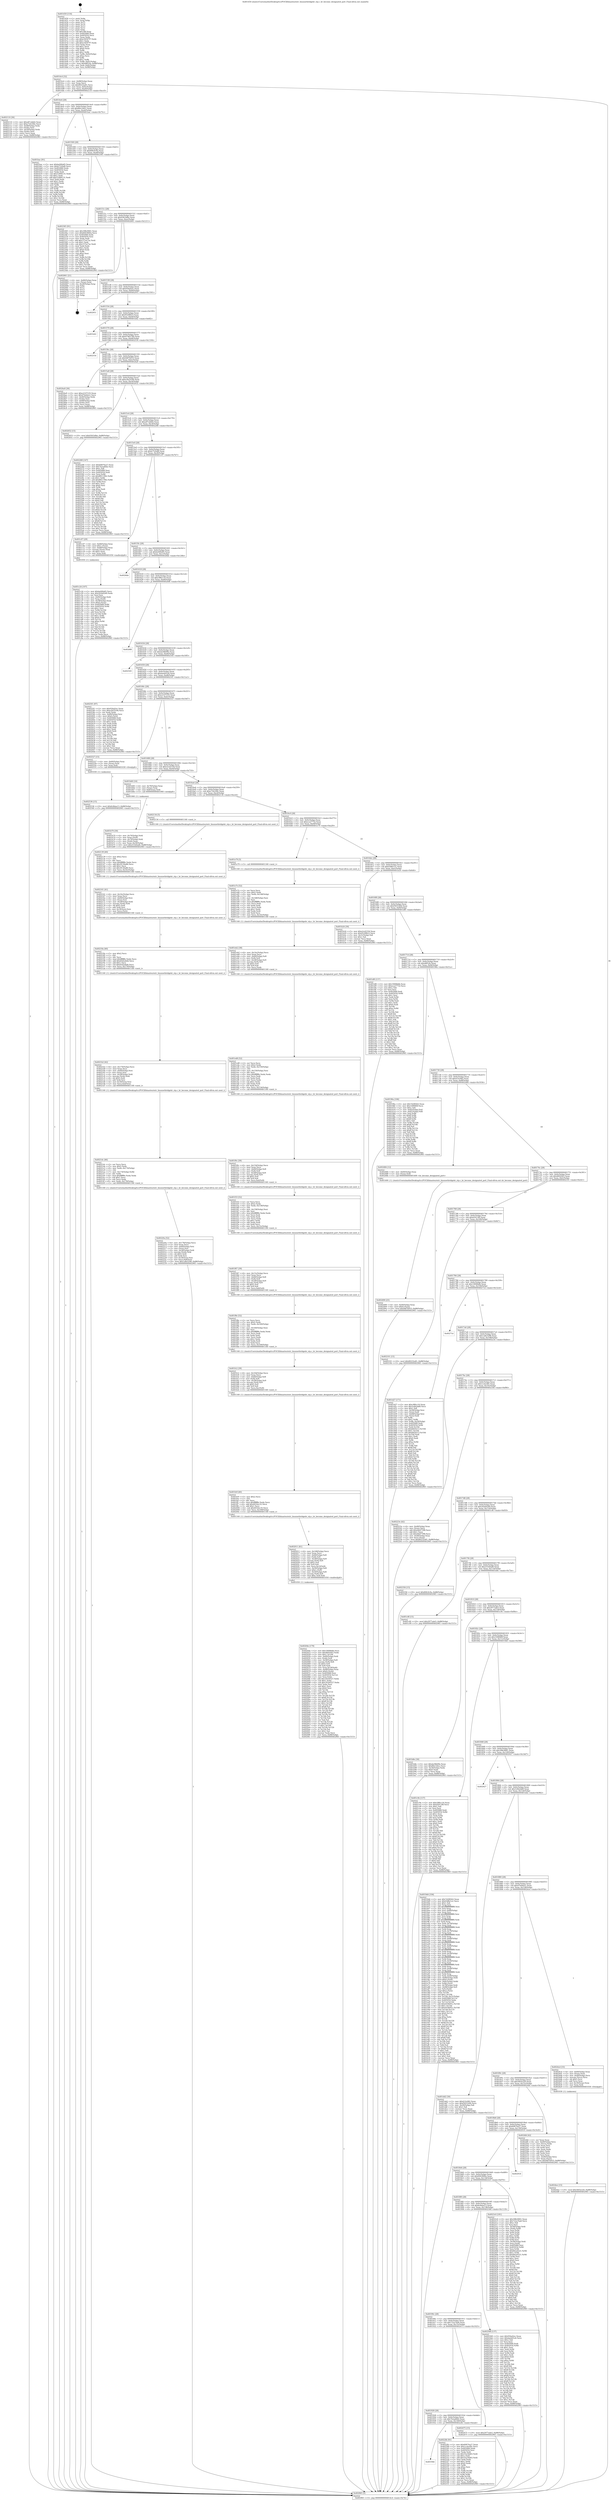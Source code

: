 digraph "0x401450" {
  label = "0x401450 (/mnt/c/Users/mathe/Desktop/tcc/POCII/binaries/extr_linuxnetbridgebr_stp.c_br_become_designated_port_Final-ollvm.out::main(0))"
  labelloc = "t"
  node[shape=record]

  Entry [label="",width=0.3,height=0.3,shape=circle,fillcolor=black,style=filled]
  "0x4014c4" [label="{
     0x4014c4 [32]\l
     | [instrs]\l
     &nbsp;&nbsp;0x4014c4 \<+6\>: mov -0x88(%rbp),%eax\l
     &nbsp;&nbsp;0x4014ca \<+2\>: mov %eax,%ecx\l
     &nbsp;&nbsp;0x4014cc \<+6\>: sub $0x80232a81,%ecx\l
     &nbsp;&nbsp;0x4014d2 \<+6\>: mov %eax,-0x9c(%rbp)\l
     &nbsp;&nbsp;0x4014d8 \<+6\>: mov %ecx,-0xa0(%rbp)\l
     &nbsp;&nbsp;0x4014de \<+6\>: je 0000000000402110 \<main+0xcc0\>\l
  }"]
  "0x402110" [label="{
     0x402110 [36]\l
     | [instrs]\l
     &nbsp;&nbsp;0x402110 \<+5\>: mov $0xa87cddd2,%eax\l
     &nbsp;&nbsp;0x402115 \<+5\>: mov $0xe72b184c,%ecx\l
     &nbsp;&nbsp;0x40211a \<+4\>: mov -0x48(%rbp),%rdx\l
     &nbsp;&nbsp;0x40211e \<+2\>: mov (%rdx),%esi\l
     &nbsp;&nbsp;0x402120 \<+4\>: mov -0x50(%rbp),%rdx\l
     &nbsp;&nbsp;0x402124 \<+2\>: cmp (%rdx),%esi\l
     &nbsp;&nbsp;0x402126 \<+3\>: cmovl %ecx,%eax\l
     &nbsp;&nbsp;0x402129 \<+6\>: mov %eax,-0x88(%rbp)\l
     &nbsp;&nbsp;0x40212f \<+5\>: jmp 0000000000402965 \<main+0x1515\>\l
  }"]
  "0x4014e4" [label="{
     0x4014e4 [28]\l
     | [instrs]\l
     &nbsp;&nbsp;0x4014e4 \<+5\>: jmp 00000000004014e9 \<main+0x99\>\l
     &nbsp;&nbsp;0x4014e9 \<+6\>: mov -0x9c(%rbp),%eax\l
     &nbsp;&nbsp;0x4014ef \<+5\>: sub $0x80e144cc,%eax\l
     &nbsp;&nbsp;0x4014f4 \<+6\>: mov %eax,-0xa4(%rbp)\l
     &nbsp;&nbsp;0x4014fa \<+6\>: je 0000000000401bac \<main+0x75c\>\l
  }"]
  Exit [label="",width=0.3,height=0.3,shape=circle,fillcolor=black,style=filled,peripheries=2]
  "0x401bac" [label="{
     0x401bac [91]\l
     | [instrs]\l
     &nbsp;&nbsp;0x401bac \<+5\>: mov $0xbe00fa85,%eax\l
     &nbsp;&nbsp;0x401bb1 \<+5\>: mov $0xb752faf6,%ecx\l
     &nbsp;&nbsp;0x401bb6 \<+7\>: mov 0x405068,%edx\l
     &nbsp;&nbsp;0x401bbd \<+7\>: mov 0x405054,%esi\l
     &nbsp;&nbsp;0x401bc4 \<+2\>: mov %edx,%edi\l
     &nbsp;&nbsp;0x401bc6 \<+6\>: sub $0x51806131,%edi\l
     &nbsp;&nbsp;0x401bcc \<+3\>: sub $0x1,%edi\l
     &nbsp;&nbsp;0x401bcf \<+6\>: add $0x51806131,%edi\l
     &nbsp;&nbsp;0x401bd5 \<+3\>: imul %edi,%edx\l
     &nbsp;&nbsp;0x401bd8 \<+3\>: and $0x1,%edx\l
     &nbsp;&nbsp;0x401bdb \<+3\>: cmp $0x0,%edx\l
     &nbsp;&nbsp;0x401bde \<+4\>: sete %r8b\l
     &nbsp;&nbsp;0x401be2 \<+3\>: cmp $0xa,%esi\l
     &nbsp;&nbsp;0x401be5 \<+4\>: setl %r9b\l
     &nbsp;&nbsp;0x401be9 \<+3\>: mov %r8b,%r10b\l
     &nbsp;&nbsp;0x401bec \<+3\>: and %r9b,%r10b\l
     &nbsp;&nbsp;0x401bef \<+3\>: xor %r9b,%r8b\l
     &nbsp;&nbsp;0x401bf2 \<+3\>: or %r8b,%r10b\l
     &nbsp;&nbsp;0x401bf5 \<+4\>: test $0x1,%r10b\l
     &nbsp;&nbsp;0x401bf9 \<+3\>: cmovne %ecx,%eax\l
     &nbsp;&nbsp;0x401bfc \<+6\>: mov %eax,-0x88(%rbp)\l
     &nbsp;&nbsp;0x401c02 \<+5\>: jmp 0000000000402965 \<main+0x1515\>\l
  }"]
  "0x401500" [label="{
     0x401500 [28]\l
     | [instrs]\l
     &nbsp;&nbsp;0x401500 \<+5\>: jmp 0000000000401505 \<main+0xb5\>\l
     &nbsp;&nbsp;0x401505 \<+6\>: mov -0x9c(%rbp),%eax\l
     &nbsp;&nbsp;0x40150b \<+5\>: sub $0x80fc0c9a,%eax\l
     &nbsp;&nbsp;0x401510 \<+6\>: mov %eax,-0xa8(%rbp)\l
     &nbsp;&nbsp;0x401516 \<+6\>: je 0000000000402365 \<main+0xf15\>\l
  }"]
  "0x402536" [label="{
     0x402536 [15]\l
     | [instrs]\l
     &nbsp;&nbsp;0x402536 \<+10\>: movl $0x6c8daa13,-0x88(%rbp)\l
     &nbsp;&nbsp;0x402540 \<+5\>: jmp 0000000000402965 \<main+0x1515\>\l
  }"]
  "0x402365" [label="{
     0x402365 [91]\l
     | [instrs]\l
     &nbsp;&nbsp;0x402365 \<+5\>: mov $0x398c9061,%eax\l
     &nbsp;&nbsp;0x40236a \<+5\>: mov $0x6943900a,%ecx\l
     &nbsp;&nbsp;0x40236f \<+7\>: mov 0x405068,%edx\l
     &nbsp;&nbsp;0x402376 \<+7\>: mov 0x405054,%esi\l
     &nbsp;&nbsp;0x40237d \<+2\>: mov %edx,%edi\l
     &nbsp;&nbsp;0x40237f \<+6\>: add $0x157ee7ac,%edi\l
     &nbsp;&nbsp;0x402385 \<+3\>: sub $0x1,%edi\l
     &nbsp;&nbsp;0x402388 \<+6\>: sub $0x157ee7ac,%edi\l
     &nbsp;&nbsp;0x40238e \<+3\>: imul %edi,%edx\l
     &nbsp;&nbsp;0x402391 \<+3\>: and $0x1,%edx\l
     &nbsp;&nbsp;0x402394 \<+3\>: cmp $0x0,%edx\l
     &nbsp;&nbsp;0x402397 \<+4\>: sete %r8b\l
     &nbsp;&nbsp;0x40239b \<+3\>: cmp $0xa,%esi\l
     &nbsp;&nbsp;0x40239e \<+4\>: setl %r9b\l
     &nbsp;&nbsp;0x4023a2 \<+3\>: mov %r8b,%r10b\l
     &nbsp;&nbsp;0x4023a5 \<+3\>: and %r9b,%r10b\l
     &nbsp;&nbsp;0x4023a8 \<+3\>: xor %r9b,%r8b\l
     &nbsp;&nbsp;0x4023ab \<+3\>: or %r8b,%r10b\l
     &nbsp;&nbsp;0x4023ae \<+4\>: test $0x1,%r10b\l
     &nbsp;&nbsp;0x4023b2 \<+3\>: cmovne %ecx,%eax\l
     &nbsp;&nbsp;0x4023b5 \<+6\>: mov %eax,-0x88(%rbp)\l
     &nbsp;&nbsp;0x4023bb \<+5\>: jmp 0000000000402965 \<main+0x1515\>\l
  }"]
  "0x40151c" [label="{
     0x40151c [28]\l
     | [instrs]\l
     &nbsp;&nbsp;0x40151c \<+5\>: jmp 0000000000401521 \<main+0xd1\>\l
     &nbsp;&nbsp;0x401521 \<+6\>: mov -0x9c(%rbp),%eax\l
     &nbsp;&nbsp;0x401527 \<+5\>: sub $0x9361bfbe,%eax\l
     &nbsp;&nbsp;0x40152c \<+6\>: mov %eax,-0xac(%rbp)\l
     &nbsp;&nbsp;0x401532 \<+6\>: je 0000000000402661 \<main+0x1211\>\l
  }"]
  "0x4024ee" [label="{
     0x4024ee [15]\l
     | [instrs]\l
     &nbsp;&nbsp;0x4024ee \<+10\>: movl $0x56f3e220,-0x88(%rbp)\l
     &nbsp;&nbsp;0x4024f8 \<+5\>: jmp 0000000000402965 \<main+0x1515\>\l
  }"]
  "0x402661" [label="{
     0x402661 [21]\l
     | [instrs]\l
     &nbsp;&nbsp;0x402661 \<+4\>: mov -0x80(%rbp),%rax\l
     &nbsp;&nbsp;0x402665 \<+2\>: mov (%rax),%eax\l
     &nbsp;&nbsp;0x402667 \<+4\>: lea -0x28(%rbp),%rsp\l
     &nbsp;&nbsp;0x40266b \<+1\>: pop %rbx\l
     &nbsp;&nbsp;0x40266c \<+2\>: pop %r12\l
     &nbsp;&nbsp;0x40266e \<+2\>: pop %r13\l
     &nbsp;&nbsp;0x402670 \<+2\>: pop %r14\l
     &nbsp;&nbsp;0x402672 \<+2\>: pop %r15\l
     &nbsp;&nbsp;0x402674 \<+1\>: pop %rbp\l
     &nbsp;&nbsp;0x402675 \<+1\>: ret\l
  }"]
  "0x401538" [label="{
     0x401538 [28]\l
     | [instrs]\l
     &nbsp;&nbsp;0x401538 \<+5\>: jmp 000000000040153d \<main+0xed\>\l
     &nbsp;&nbsp;0x40153d \<+6\>: mov -0x9c(%rbp),%eax\l
     &nbsp;&nbsp;0x401543 \<+5\>: sub $0x93fad2ec,%eax\l
     &nbsp;&nbsp;0x401548 \<+6\>: mov %eax,-0xb0(%rbp)\l
     &nbsp;&nbsp;0x40154e \<+6\>: je 0000000000402951 \<main+0x1501\>\l
  }"]
  "0x402490" [label="{
     0x402490 [25]\l
     | [instrs]\l
     &nbsp;&nbsp;0x402490 \<+4\>: mov -0x40(%rbp),%rax\l
     &nbsp;&nbsp;0x402494 \<+6\>: movl $0x0,(%rax)\l
     &nbsp;&nbsp;0x40249a \<+10\>: movl $0x9df7b933,-0x88(%rbp)\l
     &nbsp;&nbsp;0x4024a4 \<+5\>: jmp 0000000000402965 \<main+0x1515\>\l
  }"]
  "0x402951" [label="{
     0x402951\l
  }", style=dashed]
  "0x401554" [label="{
     0x401554 [28]\l
     | [instrs]\l
     &nbsp;&nbsp;0x401554 \<+5\>: jmp 0000000000401559 \<main+0x109\>\l
     &nbsp;&nbsp;0x401559 \<+6\>: mov -0x9c(%rbp),%eax\l
     &nbsp;&nbsp;0x40155f \<+5\>: sub $0x9529f623,%eax\l
     &nbsp;&nbsp;0x401564 \<+6\>: mov %eax,-0xb4(%rbp)\l
     &nbsp;&nbsp;0x40156a \<+6\>: je 0000000000401b42 \<main+0x6f2\>\l
  }"]
  "0x401944" [label="{
     0x401944\l
  }", style=dashed]
  "0x401b42" [label="{
     0x401b42\l
  }", style=dashed]
  "0x401570" [label="{
     0x401570 [28]\l
     | [instrs]\l
     &nbsp;&nbsp;0x401570 \<+5\>: jmp 0000000000401575 \<main+0x125\>\l
     &nbsp;&nbsp;0x401575 \<+6\>: mov -0x9c(%rbp),%eax\l
     &nbsp;&nbsp;0x40157b \<+5\>: sub $0x97465780,%eax\l
     &nbsp;&nbsp;0x401580 \<+6\>: mov %eax,-0xb8(%rbp)\l
     &nbsp;&nbsp;0x401586 \<+6\>: je 0000000000402554 \<main+0x1104\>\l
  }"]
  "0x4022fb" [label="{
     0x4022fb [91]\l
     | [instrs]\l
     &nbsp;&nbsp;0x4022fb \<+5\>: mov $0x60870a27,%eax\l
     &nbsp;&nbsp;0x402300 \<+5\>: mov $0x1ccbc40c,%ecx\l
     &nbsp;&nbsp;0x402305 \<+7\>: mov 0x405068,%edx\l
     &nbsp;&nbsp;0x40230c \<+7\>: mov 0x405054,%esi\l
     &nbsp;&nbsp;0x402313 \<+2\>: mov %edx,%edi\l
     &nbsp;&nbsp;0x402315 \<+6\>: sub $0x55a34db5,%edi\l
     &nbsp;&nbsp;0x40231b \<+3\>: sub $0x1,%edi\l
     &nbsp;&nbsp;0x40231e \<+6\>: add $0x55a34db5,%edi\l
     &nbsp;&nbsp;0x402324 \<+3\>: imul %edi,%edx\l
     &nbsp;&nbsp;0x402327 \<+3\>: and $0x1,%edx\l
     &nbsp;&nbsp;0x40232a \<+3\>: cmp $0x0,%edx\l
     &nbsp;&nbsp;0x40232d \<+4\>: sete %r8b\l
     &nbsp;&nbsp;0x402331 \<+3\>: cmp $0xa,%esi\l
     &nbsp;&nbsp;0x402334 \<+4\>: setl %r9b\l
     &nbsp;&nbsp;0x402338 \<+3\>: mov %r8b,%r10b\l
     &nbsp;&nbsp;0x40233b \<+3\>: and %r9b,%r10b\l
     &nbsp;&nbsp;0x40233e \<+3\>: xor %r9b,%r8b\l
     &nbsp;&nbsp;0x402341 \<+3\>: or %r8b,%r10b\l
     &nbsp;&nbsp;0x402344 \<+4\>: test $0x1,%r10b\l
     &nbsp;&nbsp;0x402348 \<+3\>: cmovne %ecx,%eax\l
     &nbsp;&nbsp;0x40234b \<+6\>: mov %eax,-0x88(%rbp)\l
     &nbsp;&nbsp;0x402351 \<+5\>: jmp 0000000000402965 \<main+0x1515\>\l
  }"]
  "0x402554" [label="{
     0x402554\l
  }", style=dashed]
  "0x40158c" [label="{
     0x40158c [28]\l
     | [instrs]\l
     &nbsp;&nbsp;0x40158c \<+5\>: jmp 0000000000401591 \<main+0x141\>\l
     &nbsp;&nbsp;0x401591 \<+6\>: mov -0x9c(%rbp),%eax\l
     &nbsp;&nbsp;0x401597 \<+5\>: sub $0x9df7b933,%eax\l
     &nbsp;&nbsp;0x40159c \<+6\>: mov %eax,-0xbc(%rbp)\l
     &nbsp;&nbsp;0x4015a2 \<+6\>: je 00000000004024a9 \<main+0x1059\>\l
  }"]
  "0x401928" [label="{
     0x401928 [28]\l
     | [instrs]\l
     &nbsp;&nbsp;0x401928 \<+5\>: jmp 000000000040192d \<main+0x4dd\>\l
     &nbsp;&nbsp;0x40192d \<+6\>: mov -0x9c(%rbp),%eax\l
     &nbsp;&nbsp;0x401933 \<+5\>: sub $0x7b2ad0d2,%eax\l
     &nbsp;&nbsp;0x401938 \<+6\>: mov %eax,-0x140(%rbp)\l
     &nbsp;&nbsp;0x40193e \<+6\>: je 00000000004022fb \<main+0xeab\>\l
  }"]
  "0x4024a9" [label="{
     0x4024a9 [36]\l
     | [instrs]\l
     &nbsp;&nbsp;0x4024a9 \<+5\>: mov $0xe2107235,%eax\l
     &nbsp;&nbsp;0x4024ae \<+5\>: mov $0x47b44ee1,%ecx\l
     &nbsp;&nbsp;0x4024b3 \<+4\>: mov -0x40(%rbp),%rdx\l
     &nbsp;&nbsp;0x4024b7 \<+2\>: mov (%rdx),%esi\l
     &nbsp;&nbsp;0x4024b9 \<+4\>: mov -0x68(%rbp),%rdx\l
     &nbsp;&nbsp;0x4024bd \<+2\>: cmp (%rdx),%esi\l
     &nbsp;&nbsp;0x4024bf \<+3\>: cmovl %ecx,%eax\l
     &nbsp;&nbsp;0x4024c2 \<+6\>: mov %eax,-0x88(%rbp)\l
     &nbsp;&nbsp;0x4024c8 \<+5\>: jmp 0000000000402965 \<main+0x1515\>\l
  }"]
  "0x4015a8" [label="{
     0x4015a8 [28]\l
     | [instrs]\l
     &nbsp;&nbsp;0x4015a8 \<+5\>: jmp 00000000004015ad \<main+0x15d\>\l
     &nbsp;&nbsp;0x4015ad \<+6\>: mov -0x9c(%rbp),%eax\l
     &nbsp;&nbsp;0x4015b3 \<+5\>: sub $0xa3b25c94,%eax\l
     &nbsp;&nbsp;0x4015b8 \<+6\>: mov %eax,-0xc0(%rbp)\l
     &nbsp;&nbsp;0x4015be \<+6\>: je 0000000000402652 \<main+0x1202\>\l
  }"]
  "0x402475" [label="{
     0x402475 [15]\l
     | [instrs]\l
     &nbsp;&nbsp;0x402475 \<+10\>: movl $0x2977ade5,-0x88(%rbp)\l
     &nbsp;&nbsp;0x40247f \<+5\>: jmp 0000000000402965 \<main+0x1515\>\l
  }"]
  "0x402652" [label="{
     0x402652 [15]\l
     | [instrs]\l
     &nbsp;&nbsp;0x402652 \<+10\>: movl $0x9361bfbe,-0x88(%rbp)\l
     &nbsp;&nbsp;0x40265c \<+5\>: jmp 0000000000402965 \<main+0x1515\>\l
  }"]
  "0x4015c4" [label="{
     0x4015c4 [28]\l
     | [instrs]\l
     &nbsp;&nbsp;0x4015c4 \<+5\>: jmp 00000000004015c9 \<main+0x179\>\l
     &nbsp;&nbsp;0x4015c9 \<+6\>: mov -0x9c(%rbp),%eax\l
     &nbsp;&nbsp;0x4015cf \<+5\>: sub $0xa87cddd2,%eax\l
     &nbsp;&nbsp;0x4015d4 \<+6\>: mov %eax,-0xc4(%rbp)\l
     &nbsp;&nbsp;0x4015da \<+6\>: je 0000000000402268 \<main+0xe18\>\l
  }"]
  "0x40190c" [label="{
     0x40190c [28]\l
     | [instrs]\l
     &nbsp;&nbsp;0x40190c \<+5\>: jmp 0000000000401911 \<main+0x4c1\>\l
     &nbsp;&nbsp;0x401911 \<+6\>: mov -0x9c(%rbp),%eax\l
     &nbsp;&nbsp;0x401917 \<+5\>: sub $0x722a7ba6,%eax\l
     &nbsp;&nbsp;0x40191c \<+6\>: mov %eax,-0x13c(%rbp)\l
     &nbsp;&nbsp;0x401922 \<+6\>: je 0000000000402475 \<main+0x1025\>\l
  }"]
  "0x402268" [label="{
     0x402268 [147]\l
     | [instrs]\l
     &nbsp;&nbsp;0x402268 \<+5\>: mov $0x60870a27,%eax\l
     &nbsp;&nbsp;0x40226d \<+5\>: mov $0x7b2ad0d2,%ecx\l
     &nbsp;&nbsp;0x402272 \<+2\>: mov $0x1,%dl\l
     &nbsp;&nbsp;0x402274 \<+7\>: mov 0x405068,%esi\l
     &nbsp;&nbsp;0x40227b \<+7\>: mov 0x405054,%edi\l
     &nbsp;&nbsp;0x402282 \<+3\>: mov %esi,%r8d\l
     &nbsp;&nbsp;0x402285 \<+7\>: sub $0x8f011962,%r8d\l
     &nbsp;&nbsp;0x40228c \<+4\>: sub $0x1,%r8d\l
     &nbsp;&nbsp;0x402290 \<+7\>: add $0x8f011962,%r8d\l
     &nbsp;&nbsp;0x402297 \<+4\>: imul %r8d,%esi\l
     &nbsp;&nbsp;0x40229b \<+3\>: and $0x1,%esi\l
     &nbsp;&nbsp;0x40229e \<+3\>: cmp $0x0,%esi\l
     &nbsp;&nbsp;0x4022a1 \<+4\>: sete %r9b\l
     &nbsp;&nbsp;0x4022a5 \<+3\>: cmp $0xa,%edi\l
     &nbsp;&nbsp;0x4022a8 \<+4\>: setl %r10b\l
     &nbsp;&nbsp;0x4022ac \<+3\>: mov %r9b,%r11b\l
     &nbsp;&nbsp;0x4022af \<+4\>: xor $0xff,%r11b\l
     &nbsp;&nbsp;0x4022b3 \<+3\>: mov %r10b,%bl\l
     &nbsp;&nbsp;0x4022b6 \<+3\>: xor $0xff,%bl\l
     &nbsp;&nbsp;0x4022b9 \<+3\>: xor $0x0,%dl\l
     &nbsp;&nbsp;0x4022bc \<+3\>: mov %r11b,%r14b\l
     &nbsp;&nbsp;0x4022bf \<+4\>: and $0x0,%r14b\l
     &nbsp;&nbsp;0x4022c3 \<+3\>: and %dl,%r9b\l
     &nbsp;&nbsp;0x4022c6 \<+3\>: mov %bl,%r15b\l
     &nbsp;&nbsp;0x4022c9 \<+4\>: and $0x0,%r15b\l
     &nbsp;&nbsp;0x4022cd \<+3\>: and %dl,%r10b\l
     &nbsp;&nbsp;0x4022d0 \<+3\>: or %r9b,%r14b\l
     &nbsp;&nbsp;0x4022d3 \<+3\>: or %r10b,%r15b\l
     &nbsp;&nbsp;0x4022d6 \<+3\>: xor %r15b,%r14b\l
     &nbsp;&nbsp;0x4022d9 \<+3\>: or %bl,%r11b\l
     &nbsp;&nbsp;0x4022dc \<+4\>: xor $0xff,%r11b\l
     &nbsp;&nbsp;0x4022e0 \<+3\>: or $0x0,%dl\l
     &nbsp;&nbsp;0x4022e3 \<+3\>: and %dl,%r11b\l
     &nbsp;&nbsp;0x4022e6 \<+3\>: or %r11b,%r14b\l
     &nbsp;&nbsp;0x4022e9 \<+4\>: test $0x1,%r14b\l
     &nbsp;&nbsp;0x4022ed \<+3\>: cmovne %ecx,%eax\l
     &nbsp;&nbsp;0x4022f0 \<+6\>: mov %eax,-0x88(%rbp)\l
     &nbsp;&nbsp;0x4022f6 \<+5\>: jmp 0000000000402965 \<main+0x1515\>\l
  }"]
  "0x4015e0" [label="{
     0x4015e0 [28]\l
     | [instrs]\l
     &nbsp;&nbsp;0x4015e0 \<+5\>: jmp 00000000004015e5 \<main+0x195\>\l
     &nbsp;&nbsp;0x4015e5 \<+6\>: mov -0x9c(%rbp),%eax\l
     &nbsp;&nbsp;0x4015eb \<+5\>: sub $0xb752faf6,%eax\l
     &nbsp;&nbsp;0x4015f0 \<+6\>: mov %eax,-0xc8(%rbp)\l
     &nbsp;&nbsp;0x4015f6 \<+6\>: je 0000000000401c07 \<main+0x7b7\>\l
  }"]
  "0x402568" [label="{
     0x402568 [137]\l
     | [instrs]\l
     &nbsp;&nbsp;0x402568 \<+5\>: mov $0x93fad2ec,%eax\l
     &nbsp;&nbsp;0x40256d \<+5\>: mov $0xdaeb01e6,%ecx\l
     &nbsp;&nbsp;0x402572 \<+2\>: mov $0x1,%dl\l
     &nbsp;&nbsp;0x402574 \<+2\>: xor %esi,%esi\l
     &nbsp;&nbsp;0x402576 \<+7\>: mov 0x405068,%edi\l
     &nbsp;&nbsp;0x40257d \<+8\>: mov 0x405054,%r8d\l
     &nbsp;&nbsp;0x402585 \<+3\>: sub $0x1,%esi\l
     &nbsp;&nbsp;0x402588 \<+3\>: mov %edi,%r9d\l
     &nbsp;&nbsp;0x40258b \<+3\>: add %esi,%r9d\l
     &nbsp;&nbsp;0x40258e \<+4\>: imul %r9d,%edi\l
     &nbsp;&nbsp;0x402592 \<+3\>: and $0x1,%edi\l
     &nbsp;&nbsp;0x402595 \<+3\>: cmp $0x0,%edi\l
     &nbsp;&nbsp;0x402598 \<+4\>: sete %r10b\l
     &nbsp;&nbsp;0x40259c \<+4\>: cmp $0xa,%r8d\l
     &nbsp;&nbsp;0x4025a0 \<+4\>: setl %r11b\l
     &nbsp;&nbsp;0x4025a4 \<+3\>: mov %r10b,%bl\l
     &nbsp;&nbsp;0x4025a7 \<+3\>: xor $0xff,%bl\l
     &nbsp;&nbsp;0x4025aa \<+3\>: mov %r11b,%r14b\l
     &nbsp;&nbsp;0x4025ad \<+4\>: xor $0xff,%r14b\l
     &nbsp;&nbsp;0x4025b1 \<+3\>: xor $0x1,%dl\l
     &nbsp;&nbsp;0x4025b4 \<+3\>: mov %bl,%r15b\l
     &nbsp;&nbsp;0x4025b7 \<+4\>: and $0xff,%r15b\l
     &nbsp;&nbsp;0x4025bb \<+3\>: and %dl,%r10b\l
     &nbsp;&nbsp;0x4025be \<+3\>: mov %r14b,%r12b\l
     &nbsp;&nbsp;0x4025c1 \<+4\>: and $0xff,%r12b\l
     &nbsp;&nbsp;0x4025c5 \<+3\>: and %dl,%r11b\l
     &nbsp;&nbsp;0x4025c8 \<+3\>: or %r10b,%r15b\l
     &nbsp;&nbsp;0x4025cb \<+3\>: or %r11b,%r12b\l
     &nbsp;&nbsp;0x4025ce \<+3\>: xor %r12b,%r15b\l
     &nbsp;&nbsp;0x4025d1 \<+3\>: or %r14b,%bl\l
     &nbsp;&nbsp;0x4025d4 \<+3\>: xor $0xff,%bl\l
     &nbsp;&nbsp;0x4025d7 \<+3\>: or $0x1,%dl\l
     &nbsp;&nbsp;0x4025da \<+2\>: and %dl,%bl\l
     &nbsp;&nbsp;0x4025dc \<+3\>: or %bl,%r15b\l
     &nbsp;&nbsp;0x4025df \<+4\>: test $0x1,%r15b\l
     &nbsp;&nbsp;0x4025e3 \<+3\>: cmovne %ecx,%eax\l
     &nbsp;&nbsp;0x4025e6 \<+6\>: mov %eax,-0x88(%rbp)\l
     &nbsp;&nbsp;0x4025ec \<+5\>: jmp 0000000000402965 \<main+0x1515\>\l
  }"]
  "0x401c07" [label="{
     0x401c07 [29]\l
     | [instrs]\l
     &nbsp;&nbsp;0x401c07 \<+4\>: mov -0x68(%rbp),%rax\l
     &nbsp;&nbsp;0x401c0b \<+6\>: movl $0x1,(%rax)\l
     &nbsp;&nbsp;0x401c11 \<+4\>: mov -0x68(%rbp),%rax\l
     &nbsp;&nbsp;0x401c15 \<+3\>: movslq (%rax),%rax\l
     &nbsp;&nbsp;0x401c18 \<+4\>: shl $0x5,%rax\l
     &nbsp;&nbsp;0x401c1c \<+3\>: mov %rax,%rdi\l
     &nbsp;&nbsp;0x401c1f \<+5\>: call 0000000000401050 \<malloc@plt\>\l
     | [calls]\l
     &nbsp;&nbsp;0x401050 \{1\} (unknown)\l
  }"]
  "0x4015fc" [label="{
     0x4015fc [28]\l
     | [instrs]\l
     &nbsp;&nbsp;0x4015fc \<+5\>: jmp 0000000000401601 \<main+0x1b1\>\l
     &nbsp;&nbsp;0x401601 \<+6\>: mov -0x9c(%rbp),%eax\l
     &nbsp;&nbsp;0x401607 \<+5\>: sub $0xbe00fa85,%eax\l
     &nbsp;&nbsp;0x40160c \<+6\>: mov %eax,-0xcc(%rbp)\l
     &nbsp;&nbsp;0x401612 \<+6\>: je 00000000004026bb \<main+0x126b\>\l
  }"]
  "0x4018f0" [label="{
     0x4018f0 [28]\l
     | [instrs]\l
     &nbsp;&nbsp;0x4018f0 \<+5\>: jmp 00000000004018f5 \<main+0x4a5\>\l
     &nbsp;&nbsp;0x4018f5 \<+6\>: mov -0x9c(%rbp),%eax\l
     &nbsp;&nbsp;0x4018fb \<+5\>: sub $0x6c8daa13,%eax\l
     &nbsp;&nbsp;0x401900 \<+6\>: mov %eax,-0x138(%rbp)\l
     &nbsp;&nbsp;0x401906 \<+6\>: je 0000000000402568 \<main+0x1118\>\l
  }"]
  "0x4026bb" [label="{
     0x4026bb\l
  }", style=dashed]
  "0x401618" [label="{
     0x401618 [28]\l
     | [instrs]\l
     &nbsp;&nbsp;0x401618 \<+5\>: jmp 000000000040161d \<main+0x1cd\>\l
     &nbsp;&nbsp;0x40161d \<+6\>: mov -0x9c(%rbp),%eax\l
     &nbsp;&nbsp;0x401623 \<+5\>: sub $0xc9f6cc16,%eax\l
     &nbsp;&nbsp;0x401628 \<+6\>: mov %eax,-0xd0(%rbp)\l
     &nbsp;&nbsp;0x40162e \<+6\>: je 00000000004026f8 \<main+0x12a8\>\l
  }"]
  "0x4023c0" [label="{
     0x4023c0 [181]\l
     | [instrs]\l
     &nbsp;&nbsp;0x4023c0 \<+5\>: mov $0x398c9061,%eax\l
     &nbsp;&nbsp;0x4023c5 \<+5\>: mov $0x722a7ba6,%ecx\l
     &nbsp;&nbsp;0x4023ca \<+2\>: mov $0x1,%dl\l
     &nbsp;&nbsp;0x4023cc \<+2\>: xor %esi,%esi\l
     &nbsp;&nbsp;0x4023ce \<+4\>: mov -0x58(%rbp),%rdi\l
     &nbsp;&nbsp;0x4023d2 \<+3\>: mov (%rdi),%r8d\l
     &nbsp;&nbsp;0x4023d5 \<+3\>: mov %esi,%r9d\l
     &nbsp;&nbsp;0x4023d8 \<+3\>: sub %r8d,%r9d\l
     &nbsp;&nbsp;0x4023db \<+3\>: mov %esi,%r8d\l
     &nbsp;&nbsp;0x4023de \<+4\>: sub $0x1,%r8d\l
     &nbsp;&nbsp;0x4023e2 \<+3\>: add %r8d,%r9d\l
     &nbsp;&nbsp;0x4023e5 \<+3\>: sub %r9d,%esi\l
     &nbsp;&nbsp;0x4023e8 \<+4\>: mov -0x58(%rbp),%rdi\l
     &nbsp;&nbsp;0x4023ec \<+2\>: mov %esi,(%rdi)\l
     &nbsp;&nbsp;0x4023ee \<+7\>: mov 0x405068,%esi\l
     &nbsp;&nbsp;0x4023f5 \<+8\>: mov 0x405054,%r8d\l
     &nbsp;&nbsp;0x4023fd \<+3\>: mov %esi,%r9d\l
     &nbsp;&nbsp;0x402400 \<+7\>: add $0x60ea0221,%r9d\l
     &nbsp;&nbsp;0x402407 \<+4\>: sub $0x1,%r9d\l
     &nbsp;&nbsp;0x40240b \<+7\>: sub $0x60ea0221,%r9d\l
     &nbsp;&nbsp;0x402412 \<+4\>: imul %r9d,%esi\l
     &nbsp;&nbsp;0x402416 \<+3\>: and $0x1,%esi\l
     &nbsp;&nbsp;0x402419 \<+3\>: cmp $0x0,%esi\l
     &nbsp;&nbsp;0x40241c \<+4\>: sete %r10b\l
     &nbsp;&nbsp;0x402420 \<+4\>: cmp $0xa,%r8d\l
     &nbsp;&nbsp;0x402424 \<+4\>: setl %r11b\l
     &nbsp;&nbsp;0x402428 \<+3\>: mov %r10b,%bl\l
     &nbsp;&nbsp;0x40242b \<+3\>: xor $0xff,%bl\l
     &nbsp;&nbsp;0x40242e \<+3\>: mov %r11b,%r14b\l
     &nbsp;&nbsp;0x402431 \<+4\>: xor $0xff,%r14b\l
     &nbsp;&nbsp;0x402435 \<+3\>: xor $0x0,%dl\l
     &nbsp;&nbsp;0x402438 \<+3\>: mov %bl,%r15b\l
     &nbsp;&nbsp;0x40243b \<+4\>: and $0x0,%r15b\l
     &nbsp;&nbsp;0x40243f \<+3\>: and %dl,%r10b\l
     &nbsp;&nbsp;0x402442 \<+3\>: mov %r14b,%r12b\l
     &nbsp;&nbsp;0x402445 \<+4\>: and $0x0,%r12b\l
     &nbsp;&nbsp;0x402449 \<+3\>: and %dl,%r11b\l
     &nbsp;&nbsp;0x40244c \<+3\>: or %r10b,%r15b\l
     &nbsp;&nbsp;0x40244f \<+3\>: or %r11b,%r12b\l
     &nbsp;&nbsp;0x402452 \<+3\>: xor %r12b,%r15b\l
     &nbsp;&nbsp;0x402455 \<+3\>: or %r14b,%bl\l
     &nbsp;&nbsp;0x402458 \<+3\>: xor $0xff,%bl\l
     &nbsp;&nbsp;0x40245b \<+3\>: or $0x0,%dl\l
     &nbsp;&nbsp;0x40245e \<+2\>: and %dl,%bl\l
     &nbsp;&nbsp;0x402460 \<+3\>: or %bl,%r15b\l
     &nbsp;&nbsp;0x402463 \<+4\>: test $0x1,%r15b\l
     &nbsp;&nbsp;0x402467 \<+3\>: cmovne %ecx,%eax\l
     &nbsp;&nbsp;0x40246a \<+6\>: mov %eax,-0x88(%rbp)\l
     &nbsp;&nbsp;0x402470 \<+5\>: jmp 0000000000402965 \<main+0x1515\>\l
  }"]
  "0x4026f8" [label="{
     0x4026f8\l
  }", style=dashed]
  "0x401634" [label="{
     0x401634 [28]\l
     | [instrs]\l
     &nbsp;&nbsp;0x401634 \<+5\>: jmp 0000000000401639 \<main+0x1e9\>\l
     &nbsp;&nbsp;0x401639 \<+6\>: mov -0x9c(%rbp),%eax\l
     &nbsp;&nbsp;0x40163f \<+5\>: sub $0xda58b09e,%eax\l
     &nbsp;&nbsp;0x401644 \<+6\>: mov %eax,-0xd4(%rbp)\l
     &nbsp;&nbsp;0x40164a \<+6\>: je 0000000000402545 \<main+0x10f5\>\l
  }"]
  "0x4018d4" [label="{
     0x4018d4 [28]\l
     | [instrs]\l
     &nbsp;&nbsp;0x4018d4 \<+5\>: jmp 00000000004018d9 \<main+0x489\>\l
     &nbsp;&nbsp;0x4018d9 \<+6\>: mov -0x9c(%rbp),%eax\l
     &nbsp;&nbsp;0x4018df \<+5\>: sub $0x6943900a,%eax\l
     &nbsp;&nbsp;0x4018e4 \<+6\>: mov %eax,-0x134(%rbp)\l
     &nbsp;&nbsp;0x4018ea \<+6\>: je 00000000004023c0 \<main+0xf70\>\l
  }"]
  "0x402545" [label="{
     0x402545\l
  }", style=dashed]
  "0x401650" [label="{
     0x401650 [28]\l
     | [instrs]\l
     &nbsp;&nbsp;0x401650 \<+5\>: jmp 0000000000401655 \<main+0x205\>\l
     &nbsp;&nbsp;0x401655 \<+6\>: mov -0x9c(%rbp),%eax\l
     &nbsp;&nbsp;0x40165b \<+5\>: sub $0xdaeb01e6,%eax\l
     &nbsp;&nbsp;0x401660 \<+6\>: mov %eax,-0xd8(%rbp)\l
     &nbsp;&nbsp;0x401666 \<+6\>: je 00000000004025f1 \<main+0x11a1\>\l
  }"]
  "0x402918" [label="{
     0x402918\l
  }", style=dashed]
  "0x4025f1" [label="{
     0x4025f1 [97]\l
     | [instrs]\l
     &nbsp;&nbsp;0x4025f1 \<+5\>: mov $0x93fad2ec,%eax\l
     &nbsp;&nbsp;0x4025f6 \<+5\>: mov $0xa3b25c94,%ecx\l
     &nbsp;&nbsp;0x4025fb \<+2\>: xor %edx,%edx\l
     &nbsp;&nbsp;0x4025fd \<+4\>: mov -0x80(%rbp),%rsi\l
     &nbsp;&nbsp;0x402601 \<+6\>: movl $0x0,(%rsi)\l
     &nbsp;&nbsp;0x402607 \<+7\>: mov 0x405068,%edi\l
     &nbsp;&nbsp;0x40260e \<+8\>: mov 0x405054,%r8d\l
     &nbsp;&nbsp;0x402616 \<+3\>: sub $0x1,%edx\l
     &nbsp;&nbsp;0x402619 \<+3\>: mov %edi,%r9d\l
     &nbsp;&nbsp;0x40261c \<+3\>: add %edx,%r9d\l
     &nbsp;&nbsp;0x40261f \<+4\>: imul %r9d,%edi\l
     &nbsp;&nbsp;0x402623 \<+3\>: and $0x1,%edi\l
     &nbsp;&nbsp;0x402626 \<+3\>: cmp $0x0,%edi\l
     &nbsp;&nbsp;0x402629 \<+4\>: sete %r10b\l
     &nbsp;&nbsp;0x40262d \<+4\>: cmp $0xa,%r8d\l
     &nbsp;&nbsp;0x402631 \<+4\>: setl %r11b\l
     &nbsp;&nbsp;0x402635 \<+3\>: mov %r10b,%bl\l
     &nbsp;&nbsp;0x402638 \<+3\>: and %r11b,%bl\l
     &nbsp;&nbsp;0x40263b \<+3\>: xor %r11b,%r10b\l
     &nbsp;&nbsp;0x40263e \<+3\>: or %r10b,%bl\l
     &nbsp;&nbsp;0x402641 \<+3\>: test $0x1,%bl\l
     &nbsp;&nbsp;0x402644 \<+3\>: cmovne %ecx,%eax\l
     &nbsp;&nbsp;0x402647 \<+6\>: mov %eax,-0x88(%rbp)\l
     &nbsp;&nbsp;0x40264d \<+5\>: jmp 0000000000402965 \<main+0x1515\>\l
  }"]
  "0x40166c" [label="{
     0x40166c [28]\l
     | [instrs]\l
     &nbsp;&nbsp;0x40166c \<+5\>: jmp 0000000000401671 \<main+0x221\>\l
     &nbsp;&nbsp;0x401671 \<+6\>: mov -0x9c(%rbp),%eax\l
     &nbsp;&nbsp;0x401677 \<+5\>: sub $0xe2107235,%eax\l
     &nbsp;&nbsp;0x40167c \<+6\>: mov %eax,-0xdc(%rbp)\l
     &nbsp;&nbsp;0x401682 \<+6\>: je 0000000000402527 \<main+0x10d7\>\l
  }"]
  "0x4018b8" [label="{
     0x4018b8 [28]\l
     | [instrs]\l
     &nbsp;&nbsp;0x4018b8 \<+5\>: jmp 00000000004018bd \<main+0x46d\>\l
     &nbsp;&nbsp;0x4018bd \<+6\>: mov -0x9c(%rbp),%eax\l
     &nbsp;&nbsp;0x4018c3 \<+5\>: sub $0x60870a27,%eax\l
     &nbsp;&nbsp;0x4018c8 \<+6\>: mov %eax,-0x130(%rbp)\l
     &nbsp;&nbsp;0x4018ce \<+6\>: je 0000000000402918 \<main+0x14c8\>\l
  }"]
  "0x402527" [label="{
     0x402527 [15]\l
     | [instrs]\l
     &nbsp;&nbsp;0x402527 \<+4\>: mov -0x60(%rbp),%rax\l
     &nbsp;&nbsp;0x40252b \<+3\>: mov (%rax),%rax\l
     &nbsp;&nbsp;0x40252e \<+3\>: mov %rax,%rdi\l
     &nbsp;&nbsp;0x402531 \<+5\>: call 0000000000401030 \<free@plt\>\l
     | [calls]\l
     &nbsp;&nbsp;0x401030 \{1\} (unknown)\l
  }"]
  "0x401688" [label="{
     0x401688 [28]\l
     | [instrs]\l
     &nbsp;&nbsp;0x401688 \<+5\>: jmp 000000000040168d \<main+0x23d\>\l
     &nbsp;&nbsp;0x40168d \<+6\>: mov -0x9c(%rbp),%eax\l
     &nbsp;&nbsp;0x401693 \<+5\>: sub $0xe2cd2334,%eax\l
     &nbsp;&nbsp;0x401698 \<+6\>: mov %eax,-0xe0(%rbp)\l
     &nbsp;&nbsp;0x40169e \<+6\>: je 0000000000401b60 \<main+0x710\>\l
  }"]
  "0x4024fd" [label="{
     0x4024fd [42]\l
     | [instrs]\l
     &nbsp;&nbsp;0x4024fd \<+2\>: xor %eax,%eax\l
     &nbsp;&nbsp;0x4024ff \<+4\>: mov -0x40(%rbp),%rcx\l
     &nbsp;&nbsp;0x402503 \<+2\>: mov (%rcx),%edx\l
     &nbsp;&nbsp;0x402505 \<+2\>: mov %eax,%esi\l
     &nbsp;&nbsp;0x402507 \<+2\>: sub %edx,%esi\l
     &nbsp;&nbsp;0x402509 \<+2\>: mov %eax,%edx\l
     &nbsp;&nbsp;0x40250b \<+3\>: sub $0x1,%edx\l
     &nbsp;&nbsp;0x40250e \<+2\>: add %edx,%esi\l
     &nbsp;&nbsp;0x402510 \<+2\>: sub %esi,%eax\l
     &nbsp;&nbsp;0x402512 \<+4\>: mov -0x40(%rbp),%rcx\l
     &nbsp;&nbsp;0x402516 \<+2\>: mov %eax,(%rcx)\l
     &nbsp;&nbsp;0x402518 \<+10\>: movl $0x9df7b933,-0x88(%rbp)\l
     &nbsp;&nbsp;0x402522 \<+5\>: jmp 0000000000402965 \<main+0x1515\>\l
  }"]
  "0x401b60" [label="{
     0x401b60 [16]\l
     | [instrs]\l
     &nbsp;&nbsp;0x401b60 \<+4\>: mov -0x78(%rbp),%rax\l
     &nbsp;&nbsp;0x401b64 \<+3\>: mov (%rax),%rax\l
     &nbsp;&nbsp;0x401b67 \<+4\>: mov 0x8(%rax),%rdi\l
     &nbsp;&nbsp;0x401b6b \<+5\>: call 0000000000401060 \<atoi@plt\>\l
     | [calls]\l
     &nbsp;&nbsp;0x401060 \{1\} (unknown)\l
  }"]
  "0x4016a4" [label="{
     0x4016a4 [28]\l
     | [instrs]\l
     &nbsp;&nbsp;0x4016a4 \<+5\>: jmp 00000000004016a9 \<main+0x259\>\l
     &nbsp;&nbsp;0x4016a9 \<+6\>: mov -0x9c(%rbp),%eax\l
     &nbsp;&nbsp;0x4016af \<+5\>: sub $0xe72b184c,%eax\l
     &nbsp;&nbsp;0x4016b4 \<+6\>: mov %eax,-0xe4(%rbp)\l
     &nbsp;&nbsp;0x4016ba \<+6\>: je 0000000000402134 \<main+0xce4\>\l
  }"]
  "0x40189c" [label="{
     0x40189c [28]\l
     | [instrs]\l
     &nbsp;&nbsp;0x40189c \<+5\>: jmp 00000000004018a1 \<main+0x451\>\l
     &nbsp;&nbsp;0x4018a1 \<+6\>: mov -0x9c(%rbp),%eax\l
     &nbsp;&nbsp;0x4018a7 \<+5\>: sub $0x56f3e220,%eax\l
     &nbsp;&nbsp;0x4018ac \<+6\>: mov %eax,-0x12c(%rbp)\l
     &nbsp;&nbsp;0x4018b2 \<+6\>: je 00000000004024fd \<main+0x10ad\>\l
  }"]
  "0x402134" [label="{
     0x402134 [5]\l
     | [instrs]\l
     &nbsp;&nbsp;0x402134 \<+5\>: call 0000000000401160 \<next_i\>\l
     | [calls]\l
     &nbsp;&nbsp;0x401160 \{1\} (/mnt/c/Users/mathe/Desktop/tcc/POCII/binaries/extr_linuxnetbridgebr_stp.c_br_become_designated_port_Final-ollvm.out::next_i)\l
  }"]
  "0x4016c0" [label="{
     0x4016c0 [28]\l
     | [instrs]\l
     &nbsp;&nbsp;0x4016c0 \<+5\>: jmp 00000000004016c5 \<main+0x275\>\l
     &nbsp;&nbsp;0x4016c5 \<+6\>: mov -0x9c(%rbp),%eax\l
     &nbsp;&nbsp;0x4016cb \<+5\>: sub $0xeca27732,%eax\l
     &nbsp;&nbsp;0x4016d0 \<+6\>: mov %eax,-0xe8(%rbp)\l
     &nbsp;&nbsp;0x4016d6 \<+6\>: je 0000000000401e79 \<main+0xa29\>\l
  }"]
  "0x4024cd" [label="{
     0x4024cd [33]\l
     | [instrs]\l
     &nbsp;&nbsp;0x4024cd \<+4\>: mov -0x60(%rbp),%rax\l
     &nbsp;&nbsp;0x4024d1 \<+3\>: mov (%rax),%rax\l
     &nbsp;&nbsp;0x4024d4 \<+4\>: mov -0x40(%rbp),%rcx\l
     &nbsp;&nbsp;0x4024d8 \<+3\>: movslq (%rcx),%rcx\l
     &nbsp;&nbsp;0x4024db \<+4\>: shl $0x5,%rcx\l
     &nbsp;&nbsp;0x4024df \<+3\>: add %rcx,%rax\l
     &nbsp;&nbsp;0x4024e2 \<+4\>: mov 0x18(%rax),%rax\l
     &nbsp;&nbsp;0x4024e6 \<+3\>: mov %rax,%rdi\l
     &nbsp;&nbsp;0x4024e9 \<+5\>: call 0000000000401030 \<free@plt\>\l
     | [calls]\l
     &nbsp;&nbsp;0x401030 \{1\} (unknown)\l
  }"]
  "0x401e79" [label="{
     0x401e79 [5]\l
     | [instrs]\l
     &nbsp;&nbsp;0x401e79 \<+5\>: call 0000000000401160 \<next_i\>\l
     | [calls]\l
     &nbsp;&nbsp;0x401160 \{1\} (/mnt/c/Users/mathe/Desktop/tcc/POCII/binaries/extr_linuxnetbridgebr_stp.c_br_become_designated_port_Final-ollvm.out::next_i)\l
  }"]
  "0x4016dc" [label="{
     0x4016dc [28]\l
     | [instrs]\l
     &nbsp;&nbsp;0x4016dc \<+5\>: jmp 00000000004016e1 \<main+0x291\>\l
     &nbsp;&nbsp;0x4016e1 \<+6\>: mov -0x9c(%rbp),%eax\l
     &nbsp;&nbsp;0x4016e7 \<+5\>: sub $0xf3d8e1a1,%eax\l
     &nbsp;&nbsp;0x4016ec \<+6\>: mov %eax,-0xec(%rbp)\l
     &nbsp;&nbsp;0x4016f2 \<+6\>: je 0000000000401b24 \<main+0x6d4\>\l
  }"]
  "0x40220a" [label="{
     0x40220a [52]\l
     | [instrs]\l
     &nbsp;&nbsp;0x40220a \<+6\>: mov -0x178(%rbp),%ecx\l
     &nbsp;&nbsp;0x402210 \<+3\>: imul %eax,%ecx\l
     &nbsp;&nbsp;0x402213 \<+4\>: mov -0x60(%rbp),%rsi\l
     &nbsp;&nbsp;0x402217 \<+3\>: mov (%rsi),%rsi\l
     &nbsp;&nbsp;0x40221a \<+4\>: mov -0x58(%rbp),%rdi\l
     &nbsp;&nbsp;0x40221e \<+3\>: movslq (%rdi),%rdi\l
     &nbsp;&nbsp;0x402221 \<+4\>: shl $0x5,%rdi\l
     &nbsp;&nbsp;0x402225 \<+3\>: add %rdi,%rsi\l
     &nbsp;&nbsp;0x402228 \<+4\>: mov 0x18(%rsi),%rsi\l
     &nbsp;&nbsp;0x40222c \<+3\>: mov %ecx,0x8(%rsi)\l
     &nbsp;&nbsp;0x40222f \<+10\>: movl $0x1a8e5296,-0x88(%rbp)\l
     &nbsp;&nbsp;0x402239 \<+5\>: jmp 0000000000402965 \<main+0x1515\>\l
  }"]
  "0x401b24" [label="{
     0x401b24 [30]\l
     | [instrs]\l
     &nbsp;&nbsp;0x401b24 \<+5\>: mov $0xe2cd2334,%eax\l
     &nbsp;&nbsp;0x401b29 \<+5\>: mov $0x9529f623,%ecx\l
     &nbsp;&nbsp;0x401b2e \<+3\>: mov -0x31(%rbp),%dl\l
     &nbsp;&nbsp;0x401b31 \<+3\>: test $0x1,%dl\l
     &nbsp;&nbsp;0x401b34 \<+3\>: cmovne %ecx,%eax\l
     &nbsp;&nbsp;0x401b37 \<+6\>: mov %eax,-0x88(%rbp)\l
     &nbsp;&nbsp;0x401b3d \<+5\>: jmp 0000000000402965 \<main+0x1515\>\l
  }"]
  "0x4016f8" [label="{
     0x4016f8 [28]\l
     | [instrs]\l
     &nbsp;&nbsp;0x4016f8 \<+5\>: jmp 00000000004016fd \<main+0x2ad\>\l
     &nbsp;&nbsp;0x4016fd \<+6\>: mov -0x9c(%rbp),%eax\l
     &nbsp;&nbsp;0x401703 \<+5\>: sub $0xf5655264,%eax\l
     &nbsp;&nbsp;0x401708 \<+6\>: mov %eax,-0xf0(%rbp)\l
     &nbsp;&nbsp;0x40170e \<+6\>: je 0000000000401df0 \<main+0x9a0\>\l
  }"]
  "0x4021dc" [label="{
     0x4021dc [46]\l
     | [instrs]\l
     &nbsp;&nbsp;0x4021dc \<+2\>: xor %ecx,%ecx\l
     &nbsp;&nbsp;0x4021de \<+5\>: mov $0x2,%edx\l
     &nbsp;&nbsp;0x4021e3 \<+6\>: mov %edx,-0x174(%rbp)\l
     &nbsp;&nbsp;0x4021e9 \<+1\>: cltd\l
     &nbsp;&nbsp;0x4021ea \<+7\>: mov -0x174(%rbp),%r8d\l
     &nbsp;&nbsp;0x4021f1 \<+3\>: idiv %r8d\l
     &nbsp;&nbsp;0x4021f4 \<+6\>: imul $0xfffffffe,%edx,%edx\l
     &nbsp;&nbsp;0x4021fa \<+3\>: sub $0x1,%ecx\l
     &nbsp;&nbsp;0x4021fd \<+2\>: sub %ecx,%edx\l
     &nbsp;&nbsp;0x4021ff \<+6\>: mov %edx,-0x178(%rbp)\l
     &nbsp;&nbsp;0x402205 \<+5\>: call 0000000000401160 \<next_i\>\l
     | [calls]\l
     &nbsp;&nbsp;0x401160 \{1\} (/mnt/c/Users/mathe/Desktop/tcc/POCII/binaries/extr_linuxnetbridgebr_stp.c_br_become_designated_port_Final-ollvm.out::next_i)\l
  }"]
  "0x401df0" [label="{
     0x401df0 [137]\l
     | [instrs]\l
     &nbsp;&nbsp;0x401df0 \<+5\>: mov $0x10696bfb,%eax\l
     &nbsp;&nbsp;0x401df5 \<+5\>: mov $0xeca27732,%ecx\l
     &nbsp;&nbsp;0x401dfa \<+2\>: mov $0x1,%dl\l
     &nbsp;&nbsp;0x401dfc \<+2\>: xor %esi,%esi\l
     &nbsp;&nbsp;0x401dfe \<+7\>: mov 0x405068,%edi\l
     &nbsp;&nbsp;0x401e05 \<+8\>: mov 0x405054,%r8d\l
     &nbsp;&nbsp;0x401e0d \<+3\>: sub $0x1,%esi\l
     &nbsp;&nbsp;0x401e10 \<+3\>: mov %edi,%r9d\l
     &nbsp;&nbsp;0x401e13 \<+3\>: add %esi,%r9d\l
     &nbsp;&nbsp;0x401e16 \<+4\>: imul %r9d,%edi\l
     &nbsp;&nbsp;0x401e1a \<+3\>: and $0x1,%edi\l
     &nbsp;&nbsp;0x401e1d \<+3\>: cmp $0x0,%edi\l
     &nbsp;&nbsp;0x401e20 \<+4\>: sete %r10b\l
     &nbsp;&nbsp;0x401e24 \<+4\>: cmp $0xa,%r8d\l
     &nbsp;&nbsp;0x401e28 \<+4\>: setl %r11b\l
     &nbsp;&nbsp;0x401e2c \<+3\>: mov %r10b,%bl\l
     &nbsp;&nbsp;0x401e2f \<+3\>: xor $0xff,%bl\l
     &nbsp;&nbsp;0x401e32 \<+3\>: mov %r11b,%r14b\l
     &nbsp;&nbsp;0x401e35 \<+4\>: xor $0xff,%r14b\l
     &nbsp;&nbsp;0x401e39 \<+3\>: xor $0x1,%dl\l
     &nbsp;&nbsp;0x401e3c \<+3\>: mov %bl,%r15b\l
     &nbsp;&nbsp;0x401e3f \<+4\>: and $0xff,%r15b\l
     &nbsp;&nbsp;0x401e43 \<+3\>: and %dl,%r10b\l
     &nbsp;&nbsp;0x401e46 \<+3\>: mov %r14b,%r12b\l
     &nbsp;&nbsp;0x401e49 \<+4\>: and $0xff,%r12b\l
     &nbsp;&nbsp;0x401e4d \<+3\>: and %dl,%r11b\l
     &nbsp;&nbsp;0x401e50 \<+3\>: or %r10b,%r15b\l
     &nbsp;&nbsp;0x401e53 \<+3\>: or %r11b,%r12b\l
     &nbsp;&nbsp;0x401e56 \<+3\>: xor %r12b,%r15b\l
     &nbsp;&nbsp;0x401e59 \<+3\>: or %r14b,%bl\l
     &nbsp;&nbsp;0x401e5c \<+3\>: xor $0xff,%bl\l
     &nbsp;&nbsp;0x401e5f \<+3\>: or $0x1,%dl\l
     &nbsp;&nbsp;0x401e62 \<+2\>: and %dl,%bl\l
     &nbsp;&nbsp;0x401e64 \<+3\>: or %bl,%r15b\l
     &nbsp;&nbsp;0x401e67 \<+4\>: test $0x1,%r15b\l
     &nbsp;&nbsp;0x401e6b \<+3\>: cmovne %ecx,%eax\l
     &nbsp;&nbsp;0x401e6e \<+6\>: mov %eax,-0x88(%rbp)\l
     &nbsp;&nbsp;0x401e74 \<+5\>: jmp 0000000000402965 \<main+0x1515\>\l
  }"]
  "0x401714" [label="{
     0x401714 [28]\l
     | [instrs]\l
     &nbsp;&nbsp;0x401714 \<+5\>: jmp 0000000000401719 \<main+0x2c9\>\l
     &nbsp;&nbsp;0x401719 \<+6\>: mov -0x9c(%rbp),%eax\l
     &nbsp;&nbsp;0x40171f \<+5\>: sub $0xd8f52b,%eax\l
     &nbsp;&nbsp;0x401724 \<+6\>: mov %eax,-0xf4(%rbp)\l
     &nbsp;&nbsp;0x40172a \<+6\>: je 000000000040196a \<main+0x51a\>\l
  }"]
  "0x4021b2" [label="{
     0x4021b2 [42]\l
     | [instrs]\l
     &nbsp;&nbsp;0x4021b2 \<+6\>: mov -0x170(%rbp),%ecx\l
     &nbsp;&nbsp;0x4021b8 \<+3\>: imul %eax,%ecx\l
     &nbsp;&nbsp;0x4021bb \<+4\>: mov -0x60(%rbp),%rsi\l
     &nbsp;&nbsp;0x4021bf \<+3\>: mov (%rsi),%rsi\l
     &nbsp;&nbsp;0x4021c2 \<+4\>: mov -0x58(%rbp),%rdi\l
     &nbsp;&nbsp;0x4021c6 \<+3\>: movslq (%rdi),%rdi\l
     &nbsp;&nbsp;0x4021c9 \<+4\>: shl $0x5,%rdi\l
     &nbsp;&nbsp;0x4021cd \<+3\>: add %rdi,%rsi\l
     &nbsp;&nbsp;0x4021d0 \<+4\>: mov 0x18(%rsi),%rsi\l
     &nbsp;&nbsp;0x4021d4 \<+3\>: mov %ecx,0x4(%rsi)\l
     &nbsp;&nbsp;0x4021d7 \<+5\>: call 0000000000401160 \<next_i\>\l
     | [calls]\l
     &nbsp;&nbsp;0x401160 \{1\} (/mnt/c/Users/mathe/Desktop/tcc/POCII/binaries/extr_linuxnetbridgebr_stp.c_br_become_designated_port_Final-ollvm.out::next_i)\l
  }"]
  "0x40196a" [label="{
     0x40196a [106]\l
     | [instrs]\l
     &nbsp;&nbsp;0x40196a \<+5\>: mov $0x7d28f2b5,%eax\l
     &nbsp;&nbsp;0x40196f \<+5\>: mov $0x3308f40f,%ecx\l
     &nbsp;&nbsp;0x401974 \<+2\>: mov $0x1,%dl\l
     &nbsp;&nbsp;0x401976 \<+7\>: mov -0x82(%rbp),%sil\l
     &nbsp;&nbsp;0x40197d \<+7\>: mov -0x81(%rbp),%dil\l
     &nbsp;&nbsp;0x401984 \<+3\>: mov %sil,%r8b\l
     &nbsp;&nbsp;0x401987 \<+4\>: xor $0xff,%r8b\l
     &nbsp;&nbsp;0x40198b \<+3\>: mov %dil,%r9b\l
     &nbsp;&nbsp;0x40198e \<+4\>: xor $0xff,%r9b\l
     &nbsp;&nbsp;0x401992 \<+3\>: xor $0x1,%dl\l
     &nbsp;&nbsp;0x401995 \<+3\>: mov %r8b,%r10b\l
     &nbsp;&nbsp;0x401998 \<+4\>: and $0xff,%r10b\l
     &nbsp;&nbsp;0x40199c \<+3\>: and %dl,%sil\l
     &nbsp;&nbsp;0x40199f \<+3\>: mov %r9b,%r11b\l
     &nbsp;&nbsp;0x4019a2 \<+4\>: and $0xff,%r11b\l
     &nbsp;&nbsp;0x4019a6 \<+3\>: and %dl,%dil\l
     &nbsp;&nbsp;0x4019a9 \<+3\>: or %sil,%r10b\l
     &nbsp;&nbsp;0x4019ac \<+3\>: or %dil,%r11b\l
     &nbsp;&nbsp;0x4019af \<+3\>: xor %r11b,%r10b\l
     &nbsp;&nbsp;0x4019b2 \<+3\>: or %r9b,%r8b\l
     &nbsp;&nbsp;0x4019b5 \<+4\>: xor $0xff,%r8b\l
     &nbsp;&nbsp;0x4019b9 \<+3\>: or $0x1,%dl\l
     &nbsp;&nbsp;0x4019bc \<+3\>: and %dl,%r8b\l
     &nbsp;&nbsp;0x4019bf \<+3\>: or %r8b,%r10b\l
     &nbsp;&nbsp;0x4019c2 \<+4\>: test $0x1,%r10b\l
     &nbsp;&nbsp;0x4019c6 \<+3\>: cmovne %ecx,%eax\l
     &nbsp;&nbsp;0x4019c9 \<+6\>: mov %eax,-0x88(%rbp)\l
     &nbsp;&nbsp;0x4019cf \<+5\>: jmp 0000000000402965 \<main+0x1515\>\l
  }"]
  "0x401730" [label="{
     0x401730 [28]\l
     | [instrs]\l
     &nbsp;&nbsp;0x401730 \<+5\>: jmp 0000000000401735 \<main+0x2e5\>\l
     &nbsp;&nbsp;0x401735 \<+6\>: mov -0x9c(%rbp),%eax\l
     &nbsp;&nbsp;0x40173b \<+5\>: sub $0x433c082,%eax\l
     &nbsp;&nbsp;0x401740 \<+6\>: mov %eax,-0xf8(%rbp)\l
     &nbsp;&nbsp;0x401746 \<+6\>: je 0000000000402484 \<main+0x1034\>\l
  }"]
  "0x402965" [label="{
     0x402965 [5]\l
     | [instrs]\l
     &nbsp;&nbsp;0x402965 \<+5\>: jmp 00000000004014c4 \<main+0x74\>\l
  }"]
  "0x401450" [label="{
     0x401450 [116]\l
     | [instrs]\l
     &nbsp;&nbsp;0x401450 \<+1\>: push %rbp\l
     &nbsp;&nbsp;0x401451 \<+3\>: mov %rsp,%rbp\l
     &nbsp;&nbsp;0x401454 \<+2\>: push %r15\l
     &nbsp;&nbsp;0x401456 \<+2\>: push %r14\l
     &nbsp;&nbsp;0x401458 \<+2\>: push %r13\l
     &nbsp;&nbsp;0x40145a \<+2\>: push %r12\l
     &nbsp;&nbsp;0x40145c \<+1\>: push %rbx\l
     &nbsp;&nbsp;0x40145d \<+7\>: sub $0x188,%rsp\l
     &nbsp;&nbsp;0x401464 \<+7\>: mov 0x405068,%eax\l
     &nbsp;&nbsp;0x40146b \<+7\>: mov 0x405054,%ecx\l
     &nbsp;&nbsp;0x401472 \<+2\>: mov %eax,%edx\l
     &nbsp;&nbsp;0x401474 \<+6\>: sub $0xe34567f7,%edx\l
     &nbsp;&nbsp;0x40147a \<+3\>: sub $0x1,%edx\l
     &nbsp;&nbsp;0x40147d \<+6\>: add $0xe34567f7,%edx\l
     &nbsp;&nbsp;0x401483 \<+3\>: imul %edx,%eax\l
     &nbsp;&nbsp;0x401486 \<+3\>: and $0x1,%eax\l
     &nbsp;&nbsp;0x401489 \<+3\>: cmp $0x0,%eax\l
     &nbsp;&nbsp;0x40148c \<+4\>: sete %r8b\l
     &nbsp;&nbsp;0x401490 \<+4\>: and $0x1,%r8b\l
     &nbsp;&nbsp;0x401494 \<+7\>: mov %r8b,-0x82(%rbp)\l
     &nbsp;&nbsp;0x40149b \<+3\>: cmp $0xa,%ecx\l
     &nbsp;&nbsp;0x40149e \<+4\>: setl %r8b\l
     &nbsp;&nbsp;0x4014a2 \<+4\>: and $0x1,%r8b\l
     &nbsp;&nbsp;0x4014a6 \<+7\>: mov %r8b,-0x81(%rbp)\l
     &nbsp;&nbsp;0x4014ad \<+10\>: movl $0xd8f52b,-0x88(%rbp)\l
     &nbsp;&nbsp;0x4014b7 \<+6\>: mov %edi,-0x8c(%rbp)\l
     &nbsp;&nbsp;0x4014bd \<+7\>: mov %rsi,-0x98(%rbp)\l
  }"]
  "0x40218a" [label="{
     0x40218a [40]\l
     | [instrs]\l
     &nbsp;&nbsp;0x40218a \<+5\>: mov $0x2,%ecx\l
     &nbsp;&nbsp;0x40218f \<+1\>: cltd\l
     &nbsp;&nbsp;0x402190 \<+2\>: idiv %ecx\l
     &nbsp;&nbsp;0x402192 \<+6\>: imul $0xfffffffe,%edx,%ecx\l
     &nbsp;&nbsp;0x402198 \<+6\>: add $0xd5d2a6d4,%ecx\l
     &nbsp;&nbsp;0x40219e \<+3\>: add $0x1,%ecx\l
     &nbsp;&nbsp;0x4021a1 \<+6\>: sub $0xd5d2a6d4,%ecx\l
     &nbsp;&nbsp;0x4021a7 \<+6\>: mov %ecx,-0x170(%rbp)\l
     &nbsp;&nbsp;0x4021ad \<+5\>: call 0000000000401160 \<next_i\>\l
     | [calls]\l
     &nbsp;&nbsp;0x401160 \{1\} (/mnt/c/Users/mathe/Desktop/tcc/POCII/binaries/extr_linuxnetbridgebr_stp.c_br_become_designated_port_Final-ollvm.out::next_i)\l
  }"]
  "0x402484" [label="{
     0x402484 [12]\l
     | [instrs]\l
     &nbsp;&nbsp;0x402484 \<+4\>: mov -0x60(%rbp),%rax\l
     &nbsp;&nbsp;0x402488 \<+3\>: mov (%rax),%rdi\l
     &nbsp;&nbsp;0x40248b \<+5\>: call 0000000000401400 \<br_become_designated_port\>\l
     | [calls]\l
     &nbsp;&nbsp;0x401400 \{1\} (/mnt/c/Users/mathe/Desktop/tcc/POCII/binaries/extr_linuxnetbridgebr_stp.c_br_become_designated_port_Final-ollvm.out::br_become_designated_port)\l
  }"]
  "0x40174c" [label="{
     0x40174c [28]\l
     | [instrs]\l
     &nbsp;&nbsp;0x40174c \<+5\>: jmp 0000000000401751 \<main+0x301\>\l
     &nbsp;&nbsp;0x401751 \<+6\>: mov -0x9c(%rbp),%eax\l
     &nbsp;&nbsp;0x401757 \<+5\>: sub $0x4602043,%eax\l
     &nbsp;&nbsp;0x40175c \<+6\>: mov %eax,-0xfc(%rbp)\l
     &nbsp;&nbsp;0x401762 \<+6\>: je 0000000000402101 \<main+0xcb1\>\l
  }"]
  "0x402161" [label="{
     0x402161 [41]\l
     | [instrs]\l
     &nbsp;&nbsp;0x402161 \<+6\>: mov -0x16c(%rbp),%ecx\l
     &nbsp;&nbsp;0x402167 \<+3\>: imul %eax,%ecx\l
     &nbsp;&nbsp;0x40216a \<+4\>: mov -0x60(%rbp),%rsi\l
     &nbsp;&nbsp;0x40216e \<+3\>: mov (%rsi),%rsi\l
     &nbsp;&nbsp;0x402171 \<+4\>: mov -0x58(%rbp),%rdi\l
     &nbsp;&nbsp;0x402175 \<+3\>: movslq (%rdi),%rdi\l
     &nbsp;&nbsp;0x402178 \<+4\>: shl $0x5,%rdi\l
     &nbsp;&nbsp;0x40217c \<+3\>: add %rdi,%rsi\l
     &nbsp;&nbsp;0x40217f \<+4\>: mov 0x18(%rsi),%rsi\l
     &nbsp;&nbsp;0x402183 \<+2\>: mov %ecx,(%rsi)\l
     &nbsp;&nbsp;0x402185 \<+5\>: call 0000000000401160 \<next_i\>\l
     | [calls]\l
     &nbsp;&nbsp;0x401160 \{1\} (/mnt/c/Users/mathe/Desktop/tcc/POCII/binaries/extr_linuxnetbridgebr_stp.c_br_become_designated_port_Final-ollvm.out::next_i)\l
  }"]
  "0x402101" [label="{
     0x402101 [15]\l
     | [instrs]\l
     &nbsp;&nbsp;0x402101 \<+10\>: movl $0x80232a81,-0x88(%rbp)\l
     &nbsp;&nbsp;0x40210b \<+5\>: jmp 0000000000402965 \<main+0x1515\>\l
  }"]
  "0x401768" [label="{
     0x401768 [28]\l
     | [instrs]\l
     &nbsp;&nbsp;0x401768 \<+5\>: jmp 000000000040176d \<main+0x31d\>\l
     &nbsp;&nbsp;0x40176d \<+6\>: mov -0x9c(%rbp),%eax\l
     &nbsp;&nbsp;0x401773 \<+5\>: sub $0xd5013f9,%eax\l
     &nbsp;&nbsp;0x401778 \<+6\>: mov %eax,-0x100(%rbp)\l
     &nbsp;&nbsp;0x40177e \<+6\>: je 0000000000401d27 \<main+0x8d7\>\l
  }"]
  "0x402139" [label="{
     0x402139 [40]\l
     | [instrs]\l
     &nbsp;&nbsp;0x402139 \<+5\>: mov $0x2,%ecx\l
     &nbsp;&nbsp;0x40213e \<+1\>: cltd\l
     &nbsp;&nbsp;0x40213f \<+2\>: idiv %ecx\l
     &nbsp;&nbsp;0x402141 \<+6\>: imul $0xfffffffe,%edx,%ecx\l
     &nbsp;&nbsp;0x402147 \<+6\>: add $0x3f136a86,%ecx\l
     &nbsp;&nbsp;0x40214d \<+3\>: add $0x1,%ecx\l
     &nbsp;&nbsp;0x402150 \<+6\>: sub $0x3f136a86,%ecx\l
     &nbsp;&nbsp;0x402156 \<+6\>: mov %ecx,-0x16c(%rbp)\l
     &nbsp;&nbsp;0x40215c \<+5\>: call 0000000000401160 \<next_i\>\l
     | [calls]\l
     &nbsp;&nbsp;0x401160 \{1\} (/mnt/c/Users/mathe/Desktop/tcc/POCII/binaries/extr_linuxnetbridgebr_stp.c_br_become_designated_port_Final-ollvm.out::next_i)\l
  }"]
  "0x401d27" [label="{
     0x401d27 [171]\l
     | [instrs]\l
     &nbsp;&nbsp;0x401d27 \<+5\>: mov $0xc9f6cc16,%eax\l
     &nbsp;&nbsp;0x401d2c \<+5\>: mov $0x3c6b2dd9,%ecx\l
     &nbsp;&nbsp;0x401d31 \<+2\>: mov $0x1,%dl\l
     &nbsp;&nbsp;0x401d33 \<+4\>: mov -0x58(%rbp),%rsi\l
     &nbsp;&nbsp;0x401d37 \<+2\>: mov (%rsi),%edi\l
     &nbsp;&nbsp;0x401d39 \<+4\>: mov -0x68(%rbp),%rsi\l
     &nbsp;&nbsp;0x401d3d \<+2\>: cmp (%rsi),%edi\l
     &nbsp;&nbsp;0x401d3f \<+4\>: setl %r8b\l
     &nbsp;&nbsp;0x401d43 \<+4\>: and $0x1,%r8b\l
     &nbsp;&nbsp;0x401d47 \<+4\>: mov %r8b,-0x29(%rbp)\l
     &nbsp;&nbsp;0x401d4b \<+7\>: mov 0x405068,%edi\l
     &nbsp;&nbsp;0x401d52 \<+8\>: mov 0x405054,%r9d\l
     &nbsp;&nbsp;0x401d5a \<+3\>: mov %edi,%r10d\l
     &nbsp;&nbsp;0x401d5d \<+7\>: sub $0xb820213,%r10d\l
     &nbsp;&nbsp;0x401d64 \<+4\>: sub $0x1,%r10d\l
     &nbsp;&nbsp;0x401d68 \<+7\>: add $0xb820213,%r10d\l
     &nbsp;&nbsp;0x401d6f \<+4\>: imul %r10d,%edi\l
     &nbsp;&nbsp;0x401d73 \<+3\>: and $0x1,%edi\l
     &nbsp;&nbsp;0x401d76 \<+3\>: cmp $0x0,%edi\l
     &nbsp;&nbsp;0x401d79 \<+4\>: sete %r8b\l
     &nbsp;&nbsp;0x401d7d \<+4\>: cmp $0xa,%r9d\l
     &nbsp;&nbsp;0x401d81 \<+4\>: setl %r11b\l
     &nbsp;&nbsp;0x401d85 \<+3\>: mov %r8b,%bl\l
     &nbsp;&nbsp;0x401d88 \<+3\>: xor $0xff,%bl\l
     &nbsp;&nbsp;0x401d8b \<+3\>: mov %r11b,%r14b\l
     &nbsp;&nbsp;0x401d8e \<+4\>: xor $0xff,%r14b\l
     &nbsp;&nbsp;0x401d92 \<+3\>: xor $0x0,%dl\l
     &nbsp;&nbsp;0x401d95 \<+3\>: mov %bl,%r15b\l
     &nbsp;&nbsp;0x401d98 \<+4\>: and $0x0,%r15b\l
     &nbsp;&nbsp;0x401d9c \<+3\>: and %dl,%r8b\l
     &nbsp;&nbsp;0x401d9f \<+3\>: mov %r14b,%r12b\l
     &nbsp;&nbsp;0x401da2 \<+4\>: and $0x0,%r12b\l
     &nbsp;&nbsp;0x401da6 \<+3\>: and %dl,%r11b\l
     &nbsp;&nbsp;0x401da9 \<+3\>: or %r8b,%r15b\l
     &nbsp;&nbsp;0x401dac \<+3\>: or %r11b,%r12b\l
     &nbsp;&nbsp;0x401daf \<+3\>: xor %r12b,%r15b\l
     &nbsp;&nbsp;0x401db2 \<+3\>: or %r14b,%bl\l
     &nbsp;&nbsp;0x401db5 \<+3\>: xor $0xff,%bl\l
     &nbsp;&nbsp;0x401db8 \<+3\>: or $0x0,%dl\l
     &nbsp;&nbsp;0x401dbb \<+2\>: and %dl,%bl\l
     &nbsp;&nbsp;0x401dbd \<+3\>: or %bl,%r15b\l
     &nbsp;&nbsp;0x401dc0 \<+4\>: test $0x1,%r15b\l
     &nbsp;&nbsp;0x401dc4 \<+3\>: cmovne %ecx,%eax\l
     &nbsp;&nbsp;0x401dc7 \<+6\>: mov %eax,-0x88(%rbp)\l
     &nbsp;&nbsp;0x401dcd \<+5\>: jmp 0000000000402965 \<main+0x1515\>\l
  }"]
  "0x401784" [label="{
     0x401784 [28]\l
     | [instrs]\l
     &nbsp;&nbsp;0x401784 \<+5\>: jmp 0000000000401789 \<main+0x339\>\l
     &nbsp;&nbsp;0x401789 \<+6\>: mov -0x9c(%rbp),%eax\l
     &nbsp;&nbsp;0x40178f \<+5\>: sub $0x10696bfb,%eax\l
     &nbsp;&nbsp;0x401794 \<+6\>: mov %eax,-0x104(%rbp)\l
     &nbsp;&nbsp;0x40179a \<+6\>: je 000000000040271d \<main+0x12cd\>\l
  }"]
  "0x40204e" [label="{
     0x40204e [179]\l
     | [instrs]\l
     &nbsp;&nbsp;0x40204e \<+5\>: mov $0x10696bfb,%ecx\l
     &nbsp;&nbsp;0x402053 \<+5\>: mov $0x4602043,%edx\l
     &nbsp;&nbsp;0x402058 \<+3\>: mov $0x1,%r10b\l
     &nbsp;&nbsp;0x40205b \<+4\>: mov -0x60(%rbp),%rdi\l
     &nbsp;&nbsp;0x40205f \<+3\>: mov (%rdi),%rdi\l
     &nbsp;&nbsp;0x402062 \<+4\>: mov -0x58(%rbp),%r8\l
     &nbsp;&nbsp;0x402066 \<+3\>: movslq (%r8),%r8\l
     &nbsp;&nbsp;0x402069 \<+4\>: shl $0x5,%r8\l
     &nbsp;&nbsp;0x40206d \<+3\>: add %r8,%rdi\l
     &nbsp;&nbsp;0x402070 \<+4\>: mov %rax,0x18(%rdi)\l
     &nbsp;&nbsp;0x402074 \<+4\>: mov -0x48(%rbp),%rax\l
     &nbsp;&nbsp;0x402078 \<+6\>: movl $0x0,(%rax)\l
     &nbsp;&nbsp;0x40207e \<+7\>: mov 0x405068,%esi\l
     &nbsp;&nbsp;0x402085 \<+8\>: mov 0x405054,%r11d\l
     &nbsp;&nbsp;0x40208d \<+2\>: mov %esi,%ebx\l
     &nbsp;&nbsp;0x40208f \<+6\>: add $0x183e6527,%ebx\l
     &nbsp;&nbsp;0x402095 \<+3\>: sub $0x1,%ebx\l
     &nbsp;&nbsp;0x402098 \<+6\>: sub $0x183e6527,%ebx\l
     &nbsp;&nbsp;0x40209e \<+3\>: imul %ebx,%esi\l
     &nbsp;&nbsp;0x4020a1 \<+3\>: and $0x1,%esi\l
     &nbsp;&nbsp;0x4020a4 \<+3\>: cmp $0x0,%esi\l
     &nbsp;&nbsp;0x4020a7 \<+4\>: sete %r14b\l
     &nbsp;&nbsp;0x4020ab \<+4\>: cmp $0xa,%r11d\l
     &nbsp;&nbsp;0x4020af \<+4\>: setl %r15b\l
     &nbsp;&nbsp;0x4020b3 \<+3\>: mov %r14b,%r12b\l
     &nbsp;&nbsp;0x4020b6 \<+4\>: xor $0xff,%r12b\l
     &nbsp;&nbsp;0x4020ba \<+3\>: mov %r15b,%r13b\l
     &nbsp;&nbsp;0x4020bd \<+4\>: xor $0xff,%r13b\l
     &nbsp;&nbsp;0x4020c1 \<+4\>: xor $0x1,%r10b\l
     &nbsp;&nbsp;0x4020c5 \<+3\>: mov %r12b,%al\l
     &nbsp;&nbsp;0x4020c8 \<+2\>: and $0xff,%al\l
     &nbsp;&nbsp;0x4020ca \<+3\>: and %r10b,%r14b\l
     &nbsp;&nbsp;0x4020cd \<+3\>: mov %r13b,%sil\l
     &nbsp;&nbsp;0x4020d0 \<+4\>: and $0xff,%sil\l
     &nbsp;&nbsp;0x4020d4 \<+3\>: and %r10b,%r15b\l
     &nbsp;&nbsp;0x4020d7 \<+3\>: or %r14b,%al\l
     &nbsp;&nbsp;0x4020da \<+3\>: or %r15b,%sil\l
     &nbsp;&nbsp;0x4020dd \<+3\>: xor %sil,%al\l
     &nbsp;&nbsp;0x4020e0 \<+3\>: or %r13b,%r12b\l
     &nbsp;&nbsp;0x4020e3 \<+4\>: xor $0xff,%r12b\l
     &nbsp;&nbsp;0x4020e7 \<+4\>: or $0x1,%r10b\l
     &nbsp;&nbsp;0x4020eb \<+3\>: and %r10b,%r12b\l
     &nbsp;&nbsp;0x4020ee \<+3\>: or %r12b,%al\l
     &nbsp;&nbsp;0x4020f1 \<+2\>: test $0x1,%al\l
     &nbsp;&nbsp;0x4020f3 \<+3\>: cmovne %edx,%ecx\l
     &nbsp;&nbsp;0x4020f6 \<+6\>: mov %ecx,-0x88(%rbp)\l
     &nbsp;&nbsp;0x4020fc \<+5\>: jmp 0000000000402965 \<main+0x1515\>\l
  }"]
  "0x40271d" [label="{
     0x40271d\l
  }", style=dashed]
  "0x4017a0" [label="{
     0x4017a0 [28]\l
     | [instrs]\l
     &nbsp;&nbsp;0x4017a0 \<+5\>: jmp 00000000004017a5 \<main+0x355\>\l
     &nbsp;&nbsp;0x4017a5 \<+6\>: mov -0x9c(%rbp),%eax\l
     &nbsp;&nbsp;0x4017ab \<+5\>: sub $0x1a8e5296,%eax\l
     &nbsp;&nbsp;0x4017b0 \<+6\>: mov %eax,-0x108(%rbp)\l
     &nbsp;&nbsp;0x4017b6 \<+6\>: je 000000000040223e \<main+0xdee\>\l
  }"]
  "0x402011" [label="{
     0x402011 [61]\l
     | [instrs]\l
     &nbsp;&nbsp;0x402011 \<+6\>: mov -0x168(%rbp),%ecx\l
     &nbsp;&nbsp;0x402017 \<+3\>: imul %eax,%ecx\l
     &nbsp;&nbsp;0x40201a \<+4\>: mov -0x60(%rbp),%r8\l
     &nbsp;&nbsp;0x40201e \<+3\>: mov (%r8),%r8\l
     &nbsp;&nbsp;0x402021 \<+4\>: mov -0x58(%rbp),%r9\l
     &nbsp;&nbsp;0x402025 \<+3\>: movslq (%r9),%r9\l
     &nbsp;&nbsp;0x402028 \<+4\>: shl $0x5,%r9\l
     &nbsp;&nbsp;0x40202c \<+3\>: add %r9,%r8\l
     &nbsp;&nbsp;0x40202f \<+4\>: mov %ecx,0x10(%r8)\l
     &nbsp;&nbsp;0x402033 \<+4\>: mov -0x50(%rbp),%r8\l
     &nbsp;&nbsp;0x402037 \<+7\>: movl $0x1,(%r8)\l
     &nbsp;&nbsp;0x40203e \<+4\>: mov -0x50(%rbp),%r8\l
     &nbsp;&nbsp;0x402042 \<+3\>: movslq (%r8),%r8\l
     &nbsp;&nbsp;0x402045 \<+4\>: imul $0xc,%r8,%rdi\l
     &nbsp;&nbsp;0x402049 \<+5\>: call 0000000000401050 \<malloc@plt\>\l
     | [calls]\l
     &nbsp;&nbsp;0x401050 \{1\} (unknown)\l
  }"]
  "0x40223e" [label="{
     0x40223e [42]\l
     | [instrs]\l
     &nbsp;&nbsp;0x40223e \<+4\>: mov -0x48(%rbp),%rax\l
     &nbsp;&nbsp;0x402242 \<+2\>: mov (%rax),%ecx\l
     &nbsp;&nbsp;0x402244 \<+6\>: add $0xe8e67398,%ecx\l
     &nbsp;&nbsp;0x40224a \<+3\>: add $0x1,%ecx\l
     &nbsp;&nbsp;0x40224d \<+6\>: sub $0xe8e67398,%ecx\l
     &nbsp;&nbsp;0x402253 \<+4\>: mov -0x48(%rbp),%rax\l
     &nbsp;&nbsp;0x402257 \<+2\>: mov %ecx,(%rax)\l
     &nbsp;&nbsp;0x402259 \<+10\>: movl $0x80232a81,-0x88(%rbp)\l
     &nbsp;&nbsp;0x402263 \<+5\>: jmp 0000000000402965 \<main+0x1515\>\l
  }"]
  "0x4017bc" [label="{
     0x4017bc [28]\l
     | [instrs]\l
     &nbsp;&nbsp;0x4017bc \<+5\>: jmp 00000000004017c1 \<main+0x371\>\l
     &nbsp;&nbsp;0x4017c1 \<+6\>: mov -0x9c(%rbp),%eax\l
     &nbsp;&nbsp;0x4017c7 \<+5\>: sub $0x1ccbc40c,%eax\l
     &nbsp;&nbsp;0x4017cc \<+6\>: mov %eax,-0x10c(%rbp)\l
     &nbsp;&nbsp;0x4017d2 \<+6\>: je 0000000000402356 \<main+0xf06\>\l
  }"]
  "0x401fe9" [label="{
     0x401fe9 [40]\l
     | [instrs]\l
     &nbsp;&nbsp;0x401fe9 \<+5\>: mov $0x2,%ecx\l
     &nbsp;&nbsp;0x401fee \<+1\>: cltd\l
     &nbsp;&nbsp;0x401fef \<+2\>: idiv %ecx\l
     &nbsp;&nbsp;0x401ff1 \<+6\>: imul $0xfffffffe,%edx,%ecx\l
     &nbsp;&nbsp;0x401ff7 \<+6\>: add $0x4016ec35,%ecx\l
     &nbsp;&nbsp;0x401ffd \<+3\>: add $0x1,%ecx\l
     &nbsp;&nbsp;0x402000 \<+6\>: sub $0x4016ec35,%ecx\l
     &nbsp;&nbsp;0x402006 \<+6\>: mov %ecx,-0x168(%rbp)\l
     &nbsp;&nbsp;0x40200c \<+5\>: call 0000000000401160 \<next_i\>\l
     | [calls]\l
     &nbsp;&nbsp;0x401160 \{1\} (/mnt/c/Users/mathe/Desktop/tcc/POCII/binaries/extr_linuxnetbridgebr_stp.c_br_become_designated_port_Final-ollvm.out::next_i)\l
  }"]
  "0x402356" [label="{
     0x402356 [15]\l
     | [instrs]\l
     &nbsp;&nbsp;0x402356 \<+10\>: movl $0x80fc0c9a,-0x88(%rbp)\l
     &nbsp;&nbsp;0x402360 \<+5\>: jmp 0000000000402965 \<main+0x1515\>\l
  }"]
  "0x4017d8" [label="{
     0x4017d8 [28]\l
     | [instrs]\l
     &nbsp;&nbsp;0x4017d8 \<+5\>: jmp 00000000004017dd \<main+0x38d\>\l
     &nbsp;&nbsp;0x4017dd \<+6\>: mov -0x9c(%rbp),%eax\l
     &nbsp;&nbsp;0x4017e3 \<+5\>: sub $0x202b0249,%eax\l
     &nbsp;&nbsp;0x4017e8 \<+6\>: mov %eax,-0x110(%rbp)\l
     &nbsp;&nbsp;0x4017ee \<+6\>: je 0000000000401c8f \<main+0x83f\>\l
  }"]
  "0x401fc2" [label="{
     0x401fc2 [39]\l
     | [instrs]\l
     &nbsp;&nbsp;0x401fc2 \<+6\>: mov -0x164(%rbp),%ecx\l
     &nbsp;&nbsp;0x401fc8 \<+3\>: imul %eax,%ecx\l
     &nbsp;&nbsp;0x401fcb \<+4\>: mov -0x60(%rbp),%r8\l
     &nbsp;&nbsp;0x401fcf \<+3\>: mov (%r8),%r8\l
     &nbsp;&nbsp;0x401fd2 \<+4\>: mov -0x58(%rbp),%r9\l
     &nbsp;&nbsp;0x401fd6 \<+3\>: movslq (%r9),%r9\l
     &nbsp;&nbsp;0x401fd9 \<+4\>: shl $0x5,%r9\l
     &nbsp;&nbsp;0x401fdd \<+3\>: add %r9,%r8\l
     &nbsp;&nbsp;0x401fe0 \<+4\>: mov %ecx,0xc(%r8)\l
     &nbsp;&nbsp;0x401fe4 \<+5\>: call 0000000000401160 \<next_i\>\l
     | [calls]\l
     &nbsp;&nbsp;0x401160 \{1\} (/mnt/c/Users/mathe/Desktop/tcc/POCII/binaries/extr_linuxnetbridgebr_stp.c_br_become_designated_port_Final-ollvm.out::next_i)\l
  }"]
  "0x401c8f" [label="{
     0x401c8f [15]\l
     | [instrs]\l
     &nbsp;&nbsp;0x401c8f \<+10\>: movl $0x2977ade5,-0x88(%rbp)\l
     &nbsp;&nbsp;0x401c99 \<+5\>: jmp 0000000000402965 \<main+0x1515\>\l
  }"]
  "0x4017f4" [label="{
     0x4017f4 [28]\l
     | [instrs]\l
     &nbsp;&nbsp;0x4017f4 \<+5\>: jmp 00000000004017f9 \<main+0x3a9\>\l
     &nbsp;&nbsp;0x4017f9 \<+6\>: mov -0x9c(%rbp),%eax\l
     &nbsp;&nbsp;0x4017ff \<+5\>: sub $0x251b0ad0,%eax\l
     &nbsp;&nbsp;0x401804 \<+6\>: mov %eax,-0x114(%rbp)\l
     &nbsp;&nbsp;0x40180a \<+6\>: je 0000000000401b8e \<main+0x73e\>\l
  }"]
  "0x401f8e" [label="{
     0x401f8e [52]\l
     | [instrs]\l
     &nbsp;&nbsp;0x401f8e \<+2\>: xor %ecx,%ecx\l
     &nbsp;&nbsp;0x401f90 \<+5\>: mov $0x2,%edx\l
     &nbsp;&nbsp;0x401f95 \<+6\>: mov %edx,-0x160(%rbp)\l
     &nbsp;&nbsp;0x401f9b \<+1\>: cltd\l
     &nbsp;&nbsp;0x401f9c \<+6\>: mov -0x160(%rbp),%esi\l
     &nbsp;&nbsp;0x401fa2 \<+2\>: idiv %esi\l
     &nbsp;&nbsp;0x401fa4 \<+6\>: imul $0xfffffffe,%edx,%edx\l
     &nbsp;&nbsp;0x401faa \<+2\>: mov %ecx,%edi\l
     &nbsp;&nbsp;0x401fac \<+2\>: sub %edx,%edi\l
     &nbsp;&nbsp;0x401fae \<+2\>: mov %ecx,%edx\l
     &nbsp;&nbsp;0x401fb0 \<+3\>: sub $0x1,%edx\l
     &nbsp;&nbsp;0x401fb3 \<+2\>: add %edx,%edi\l
     &nbsp;&nbsp;0x401fb5 \<+2\>: sub %edi,%ecx\l
     &nbsp;&nbsp;0x401fb7 \<+6\>: mov %ecx,-0x164(%rbp)\l
     &nbsp;&nbsp;0x401fbd \<+5\>: call 0000000000401160 \<next_i\>\l
     | [calls]\l
     &nbsp;&nbsp;0x401160 \{1\} (/mnt/c/Users/mathe/Desktop/tcc/POCII/binaries/extr_linuxnetbridgebr_stp.c_br_become_designated_port_Final-ollvm.out::next_i)\l
  }"]
  "0x401b8e" [label="{
     0x401b8e [30]\l
     | [instrs]\l
     &nbsp;&nbsp;0x401b8e \<+5\>: mov $0xda58b09e,%eax\l
     &nbsp;&nbsp;0x401b93 \<+5\>: mov $0x80e144cc,%ecx\l
     &nbsp;&nbsp;0x401b98 \<+3\>: mov -0x30(%rbp),%edx\l
     &nbsp;&nbsp;0x401b9b \<+3\>: cmp $0x0,%edx\l
     &nbsp;&nbsp;0x401b9e \<+3\>: cmove %ecx,%eax\l
     &nbsp;&nbsp;0x401ba1 \<+6\>: mov %eax,-0x88(%rbp)\l
     &nbsp;&nbsp;0x401ba7 \<+5\>: jmp 0000000000402965 \<main+0x1515\>\l
  }"]
  "0x401810" [label="{
     0x401810 [28]\l
     | [instrs]\l
     &nbsp;&nbsp;0x401810 \<+5\>: jmp 0000000000401815 \<main+0x3c5\>\l
     &nbsp;&nbsp;0x401815 \<+6\>: mov -0x9c(%rbp),%eax\l
     &nbsp;&nbsp;0x40181b \<+5\>: sub $0x2977ade5,%eax\l
     &nbsp;&nbsp;0x401820 \<+6\>: mov %eax,-0x118(%rbp)\l
     &nbsp;&nbsp;0x401826 \<+6\>: je 0000000000401c9e \<main+0x84e\>\l
  }"]
  "0x401f67" [label="{
     0x401f67 [39]\l
     | [instrs]\l
     &nbsp;&nbsp;0x401f67 \<+6\>: mov -0x15c(%rbp),%ecx\l
     &nbsp;&nbsp;0x401f6d \<+3\>: imul %eax,%ecx\l
     &nbsp;&nbsp;0x401f70 \<+4\>: mov -0x60(%rbp),%r8\l
     &nbsp;&nbsp;0x401f74 \<+3\>: mov (%r8),%r8\l
     &nbsp;&nbsp;0x401f77 \<+4\>: mov -0x58(%rbp),%r9\l
     &nbsp;&nbsp;0x401f7b \<+3\>: movslq (%r9),%r9\l
     &nbsp;&nbsp;0x401f7e \<+4\>: shl $0x5,%r9\l
     &nbsp;&nbsp;0x401f82 \<+3\>: add %r9,%r8\l
     &nbsp;&nbsp;0x401f85 \<+4\>: mov %ecx,0x8(%r8)\l
     &nbsp;&nbsp;0x401f89 \<+5\>: call 0000000000401160 \<next_i\>\l
     | [calls]\l
     &nbsp;&nbsp;0x401160 \{1\} (/mnt/c/Users/mathe/Desktop/tcc/POCII/binaries/extr_linuxnetbridgebr_stp.c_br_become_designated_port_Final-ollvm.out::next_i)\l
  }"]
  "0x401c9e" [label="{
     0x401c9e [137]\l
     | [instrs]\l
     &nbsp;&nbsp;0x401c9e \<+5\>: mov $0xc9f6cc16,%eax\l
     &nbsp;&nbsp;0x401ca3 \<+5\>: mov $0xd5013f9,%ecx\l
     &nbsp;&nbsp;0x401ca8 \<+2\>: mov $0x1,%dl\l
     &nbsp;&nbsp;0x401caa \<+2\>: xor %esi,%esi\l
     &nbsp;&nbsp;0x401cac \<+7\>: mov 0x405068,%edi\l
     &nbsp;&nbsp;0x401cb3 \<+8\>: mov 0x405054,%r8d\l
     &nbsp;&nbsp;0x401cbb \<+3\>: sub $0x1,%esi\l
     &nbsp;&nbsp;0x401cbe \<+3\>: mov %edi,%r9d\l
     &nbsp;&nbsp;0x401cc1 \<+3\>: add %esi,%r9d\l
     &nbsp;&nbsp;0x401cc4 \<+4\>: imul %r9d,%edi\l
     &nbsp;&nbsp;0x401cc8 \<+3\>: and $0x1,%edi\l
     &nbsp;&nbsp;0x401ccb \<+3\>: cmp $0x0,%edi\l
     &nbsp;&nbsp;0x401cce \<+4\>: sete %r10b\l
     &nbsp;&nbsp;0x401cd2 \<+4\>: cmp $0xa,%r8d\l
     &nbsp;&nbsp;0x401cd6 \<+4\>: setl %r11b\l
     &nbsp;&nbsp;0x401cda \<+3\>: mov %r10b,%bl\l
     &nbsp;&nbsp;0x401cdd \<+3\>: xor $0xff,%bl\l
     &nbsp;&nbsp;0x401ce0 \<+3\>: mov %r11b,%r14b\l
     &nbsp;&nbsp;0x401ce3 \<+4\>: xor $0xff,%r14b\l
     &nbsp;&nbsp;0x401ce7 \<+3\>: xor $0x0,%dl\l
     &nbsp;&nbsp;0x401cea \<+3\>: mov %bl,%r15b\l
     &nbsp;&nbsp;0x401ced \<+4\>: and $0x0,%r15b\l
     &nbsp;&nbsp;0x401cf1 \<+3\>: and %dl,%r10b\l
     &nbsp;&nbsp;0x401cf4 \<+3\>: mov %r14b,%r12b\l
     &nbsp;&nbsp;0x401cf7 \<+4\>: and $0x0,%r12b\l
     &nbsp;&nbsp;0x401cfb \<+3\>: and %dl,%r11b\l
     &nbsp;&nbsp;0x401cfe \<+3\>: or %r10b,%r15b\l
     &nbsp;&nbsp;0x401d01 \<+3\>: or %r11b,%r12b\l
     &nbsp;&nbsp;0x401d04 \<+3\>: xor %r12b,%r15b\l
     &nbsp;&nbsp;0x401d07 \<+3\>: or %r14b,%bl\l
     &nbsp;&nbsp;0x401d0a \<+3\>: xor $0xff,%bl\l
     &nbsp;&nbsp;0x401d0d \<+3\>: or $0x0,%dl\l
     &nbsp;&nbsp;0x401d10 \<+2\>: and %dl,%bl\l
     &nbsp;&nbsp;0x401d12 \<+3\>: or %bl,%r15b\l
     &nbsp;&nbsp;0x401d15 \<+4\>: test $0x1,%r15b\l
     &nbsp;&nbsp;0x401d19 \<+3\>: cmovne %ecx,%eax\l
     &nbsp;&nbsp;0x401d1c \<+6\>: mov %eax,-0x88(%rbp)\l
     &nbsp;&nbsp;0x401d22 \<+5\>: jmp 0000000000402965 \<main+0x1515\>\l
  }"]
  "0x40182c" [label="{
     0x40182c [28]\l
     | [instrs]\l
     &nbsp;&nbsp;0x40182c \<+5\>: jmp 0000000000401831 \<main+0x3e1\>\l
     &nbsp;&nbsp;0x401831 \<+6\>: mov -0x9c(%rbp),%eax\l
     &nbsp;&nbsp;0x401837 \<+5\>: sub $0x3308f40f,%eax\l
     &nbsp;&nbsp;0x40183c \<+6\>: mov %eax,-0x11c(%rbp)\l
     &nbsp;&nbsp;0x401842 \<+6\>: je 00000000004019d4 \<main+0x584\>\l
  }"]
  "0x401f33" [label="{
     0x401f33 [52]\l
     | [instrs]\l
     &nbsp;&nbsp;0x401f33 \<+2\>: xor %ecx,%ecx\l
     &nbsp;&nbsp;0x401f35 \<+5\>: mov $0x2,%edx\l
     &nbsp;&nbsp;0x401f3a \<+6\>: mov %edx,-0x158(%rbp)\l
     &nbsp;&nbsp;0x401f40 \<+1\>: cltd\l
     &nbsp;&nbsp;0x401f41 \<+6\>: mov -0x158(%rbp),%esi\l
     &nbsp;&nbsp;0x401f47 \<+2\>: idiv %esi\l
     &nbsp;&nbsp;0x401f49 \<+6\>: imul $0xfffffffe,%edx,%edx\l
     &nbsp;&nbsp;0x401f4f \<+2\>: mov %ecx,%edi\l
     &nbsp;&nbsp;0x401f51 \<+2\>: sub %edx,%edi\l
     &nbsp;&nbsp;0x401f53 \<+2\>: mov %ecx,%edx\l
     &nbsp;&nbsp;0x401f55 \<+3\>: sub $0x1,%edx\l
     &nbsp;&nbsp;0x401f58 \<+2\>: add %edx,%edi\l
     &nbsp;&nbsp;0x401f5a \<+2\>: sub %edi,%ecx\l
     &nbsp;&nbsp;0x401f5c \<+6\>: mov %ecx,-0x15c(%rbp)\l
     &nbsp;&nbsp;0x401f62 \<+5\>: call 0000000000401160 \<next_i\>\l
     | [calls]\l
     &nbsp;&nbsp;0x401160 \{1\} (/mnt/c/Users/mathe/Desktop/tcc/POCII/binaries/extr_linuxnetbridgebr_stp.c_br_become_designated_port_Final-ollvm.out::next_i)\l
  }"]
  "0x4019d4" [label="{
     0x4019d4 [336]\l
     | [instrs]\l
     &nbsp;&nbsp;0x4019d4 \<+5\>: mov $0x7d28f2b5,%eax\l
     &nbsp;&nbsp;0x4019d9 \<+5\>: mov $0xf3d8e1a1,%ecx\l
     &nbsp;&nbsp;0x4019de \<+2\>: mov $0x1,%dl\l
     &nbsp;&nbsp;0x4019e0 \<+3\>: mov %rsp,%rsi\l
     &nbsp;&nbsp;0x4019e3 \<+4\>: add $0xfffffffffffffff0,%rsi\l
     &nbsp;&nbsp;0x4019e7 \<+3\>: mov %rsi,%rsp\l
     &nbsp;&nbsp;0x4019ea \<+4\>: mov %rsi,-0x80(%rbp)\l
     &nbsp;&nbsp;0x4019ee \<+3\>: mov %rsp,%rsi\l
     &nbsp;&nbsp;0x4019f1 \<+4\>: add $0xfffffffffffffff0,%rsi\l
     &nbsp;&nbsp;0x4019f5 \<+3\>: mov %rsi,%rsp\l
     &nbsp;&nbsp;0x4019f8 \<+3\>: mov %rsp,%rdi\l
     &nbsp;&nbsp;0x4019fb \<+4\>: add $0xfffffffffffffff0,%rdi\l
     &nbsp;&nbsp;0x4019ff \<+3\>: mov %rdi,%rsp\l
     &nbsp;&nbsp;0x401a02 \<+4\>: mov %rdi,-0x78(%rbp)\l
     &nbsp;&nbsp;0x401a06 \<+3\>: mov %rsp,%rdi\l
     &nbsp;&nbsp;0x401a09 \<+4\>: add $0xfffffffffffffff0,%rdi\l
     &nbsp;&nbsp;0x401a0d \<+3\>: mov %rdi,%rsp\l
     &nbsp;&nbsp;0x401a10 \<+4\>: mov %rdi,-0x70(%rbp)\l
     &nbsp;&nbsp;0x401a14 \<+3\>: mov %rsp,%rdi\l
     &nbsp;&nbsp;0x401a17 \<+4\>: add $0xfffffffffffffff0,%rdi\l
     &nbsp;&nbsp;0x401a1b \<+3\>: mov %rdi,%rsp\l
     &nbsp;&nbsp;0x401a1e \<+4\>: mov %rdi,-0x68(%rbp)\l
     &nbsp;&nbsp;0x401a22 \<+3\>: mov %rsp,%rdi\l
     &nbsp;&nbsp;0x401a25 \<+4\>: add $0xfffffffffffffff0,%rdi\l
     &nbsp;&nbsp;0x401a29 \<+3\>: mov %rdi,%rsp\l
     &nbsp;&nbsp;0x401a2c \<+4\>: mov %rdi,-0x60(%rbp)\l
     &nbsp;&nbsp;0x401a30 \<+3\>: mov %rsp,%rdi\l
     &nbsp;&nbsp;0x401a33 \<+4\>: add $0xfffffffffffffff0,%rdi\l
     &nbsp;&nbsp;0x401a37 \<+3\>: mov %rdi,%rsp\l
     &nbsp;&nbsp;0x401a3a \<+4\>: mov %rdi,-0x58(%rbp)\l
     &nbsp;&nbsp;0x401a3e \<+3\>: mov %rsp,%rdi\l
     &nbsp;&nbsp;0x401a41 \<+4\>: add $0xfffffffffffffff0,%rdi\l
     &nbsp;&nbsp;0x401a45 \<+3\>: mov %rdi,%rsp\l
     &nbsp;&nbsp;0x401a48 \<+4\>: mov %rdi,-0x50(%rbp)\l
     &nbsp;&nbsp;0x401a4c \<+3\>: mov %rsp,%rdi\l
     &nbsp;&nbsp;0x401a4f \<+4\>: add $0xfffffffffffffff0,%rdi\l
     &nbsp;&nbsp;0x401a53 \<+3\>: mov %rdi,%rsp\l
     &nbsp;&nbsp;0x401a56 \<+4\>: mov %rdi,-0x48(%rbp)\l
     &nbsp;&nbsp;0x401a5a \<+3\>: mov %rsp,%rdi\l
     &nbsp;&nbsp;0x401a5d \<+4\>: add $0xfffffffffffffff0,%rdi\l
     &nbsp;&nbsp;0x401a61 \<+3\>: mov %rdi,%rsp\l
     &nbsp;&nbsp;0x401a64 \<+4\>: mov %rdi,-0x40(%rbp)\l
     &nbsp;&nbsp;0x401a68 \<+4\>: mov -0x80(%rbp),%rdi\l
     &nbsp;&nbsp;0x401a6c \<+6\>: movl $0x0,(%rdi)\l
     &nbsp;&nbsp;0x401a72 \<+7\>: mov -0x8c(%rbp),%r8d\l
     &nbsp;&nbsp;0x401a79 \<+3\>: mov %r8d,(%rsi)\l
     &nbsp;&nbsp;0x401a7c \<+4\>: mov -0x78(%rbp),%rdi\l
     &nbsp;&nbsp;0x401a80 \<+7\>: mov -0x98(%rbp),%r9\l
     &nbsp;&nbsp;0x401a87 \<+3\>: mov %r9,(%rdi)\l
     &nbsp;&nbsp;0x401a8a \<+3\>: cmpl $0x2,(%rsi)\l
     &nbsp;&nbsp;0x401a8d \<+4\>: setne %r10b\l
     &nbsp;&nbsp;0x401a91 \<+4\>: and $0x1,%r10b\l
     &nbsp;&nbsp;0x401a95 \<+4\>: mov %r10b,-0x31(%rbp)\l
     &nbsp;&nbsp;0x401a99 \<+8\>: mov 0x405068,%r11d\l
     &nbsp;&nbsp;0x401aa1 \<+7\>: mov 0x405054,%ebx\l
     &nbsp;&nbsp;0x401aa8 \<+3\>: mov %r11d,%r14d\l
     &nbsp;&nbsp;0x401aab \<+7\>: add $0xe034b91c,%r14d\l
     &nbsp;&nbsp;0x401ab2 \<+4\>: sub $0x1,%r14d\l
     &nbsp;&nbsp;0x401ab6 \<+7\>: sub $0xe034b91c,%r14d\l
     &nbsp;&nbsp;0x401abd \<+4\>: imul %r14d,%r11d\l
     &nbsp;&nbsp;0x401ac1 \<+4\>: and $0x1,%r11d\l
     &nbsp;&nbsp;0x401ac5 \<+4\>: cmp $0x0,%r11d\l
     &nbsp;&nbsp;0x401ac9 \<+4\>: sete %r10b\l
     &nbsp;&nbsp;0x401acd \<+3\>: cmp $0xa,%ebx\l
     &nbsp;&nbsp;0x401ad0 \<+4\>: setl %r15b\l
     &nbsp;&nbsp;0x401ad4 \<+3\>: mov %r10b,%r12b\l
     &nbsp;&nbsp;0x401ad7 \<+4\>: xor $0xff,%r12b\l
     &nbsp;&nbsp;0x401adb \<+3\>: mov %r15b,%r13b\l
     &nbsp;&nbsp;0x401ade \<+4\>: xor $0xff,%r13b\l
     &nbsp;&nbsp;0x401ae2 \<+3\>: xor $0x1,%dl\l
     &nbsp;&nbsp;0x401ae5 \<+3\>: mov %r12b,%sil\l
     &nbsp;&nbsp;0x401ae8 \<+4\>: and $0xff,%sil\l
     &nbsp;&nbsp;0x401aec \<+3\>: and %dl,%r10b\l
     &nbsp;&nbsp;0x401aef \<+3\>: mov %r13b,%dil\l
     &nbsp;&nbsp;0x401af2 \<+4\>: and $0xff,%dil\l
     &nbsp;&nbsp;0x401af6 \<+3\>: and %dl,%r15b\l
     &nbsp;&nbsp;0x401af9 \<+3\>: or %r10b,%sil\l
     &nbsp;&nbsp;0x401afc \<+3\>: or %r15b,%dil\l
     &nbsp;&nbsp;0x401aff \<+3\>: xor %dil,%sil\l
     &nbsp;&nbsp;0x401b02 \<+3\>: or %r13b,%r12b\l
     &nbsp;&nbsp;0x401b05 \<+4\>: xor $0xff,%r12b\l
     &nbsp;&nbsp;0x401b09 \<+3\>: or $0x1,%dl\l
     &nbsp;&nbsp;0x401b0c \<+3\>: and %dl,%r12b\l
     &nbsp;&nbsp;0x401b0f \<+3\>: or %r12b,%sil\l
     &nbsp;&nbsp;0x401b12 \<+4\>: test $0x1,%sil\l
     &nbsp;&nbsp;0x401b16 \<+3\>: cmovne %ecx,%eax\l
     &nbsp;&nbsp;0x401b19 \<+6\>: mov %eax,-0x88(%rbp)\l
     &nbsp;&nbsp;0x401b1f \<+5\>: jmp 0000000000402965 \<main+0x1515\>\l
  }"]
  "0x401848" [label="{
     0x401848 [28]\l
     | [instrs]\l
     &nbsp;&nbsp;0x401848 \<+5\>: jmp 000000000040184d \<main+0x3fd\>\l
     &nbsp;&nbsp;0x40184d \<+6\>: mov -0x9c(%rbp),%eax\l
     &nbsp;&nbsp;0x401853 \<+5\>: sub $0x398c9061,%eax\l
     &nbsp;&nbsp;0x401858 \<+6\>: mov %eax,-0x120(%rbp)\l
     &nbsp;&nbsp;0x40185e \<+6\>: je 0000000000402927 \<main+0x14d7\>\l
  }"]
  "0x401f0c" [label="{
     0x401f0c [39]\l
     | [instrs]\l
     &nbsp;&nbsp;0x401f0c \<+6\>: mov -0x154(%rbp),%ecx\l
     &nbsp;&nbsp;0x401f12 \<+3\>: imul %eax,%ecx\l
     &nbsp;&nbsp;0x401f15 \<+4\>: mov -0x60(%rbp),%r8\l
     &nbsp;&nbsp;0x401f19 \<+3\>: mov (%r8),%r8\l
     &nbsp;&nbsp;0x401f1c \<+4\>: mov -0x58(%rbp),%r9\l
     &nbsp;&nbsp;0x401f20 \<+3\>: movslq (%r9),%r9\l
     &nbsp;&nbsp;0x401f23 \<+4\>: shl $0x5,%r9\l
     &nbsp;&nbsp;0x401f27 \<+3\>: add %r9,%r8\l
     &nbsp;&nbsp;0x401f2a \<+4\>: mov %ecx,0x4(%r8)\l
     &nbsp;&nbsp;0x401f2e \<+5\>: call 0000000000401160 \<next_i\>\l
     | [calls]\l
     &nbsp;&nbsp;0x401160 \{1\} (/mnt/c/Users/mathe/Desktop/tcc/POCII/binaries/extr_linuxnetbridgebr_stp.c_br_become_designated_port_Final-ollvm.out::next_i)\l
  }"]
  "0x401b70" [label="{
     0x401b70 [30]\l
     | [instrs]\l
     &nbsp;&nbsp;0x401b70 \<+4\>: mov -0x70(%rbp),%rdi\l
     &nbsp;&nbsp;0x401b74 \<+2\>: mov %eax,(%rdi)\l
     &nbsp;&nbsp;0x401b76 \<+4\>: mov -0x70(%rbp),%rdi\l
     &nbsp;&nbsp;0x401b7a \<+2\>: mov (%rdi),%eax\l
     &nbsp;&nbsp;0x401b7c \<+3\>: mov %eax,-0x30(%rbp)\l
     &nbsp;&nbsp;0x401b7f \<+10\>: movl $0x251b0ad0,-0x88(%rbp)\l
     &nbsp;&nbsp;0x401b89 \<+5\>: jmp 0000000000402965 \<main+0x1515\>\l
  }"]
  "0x401c24" [label="{
     0x401c24 [107]\l
     | [instrs]\l
     &nbsp;&nbsp;0x401c24 \<+5\>: mov $0xbe00fa85,%ecx\l
     &nbsp;&nbsp;0x401c29 \<+5\>: mov $0x202b0249,%edx\l
     &nbsp;&nbsp;0x401c2e \<+2\>: xor %esi,%esi\l
     &nbsp;&nbsp;0x401c30 \<+4\>: mov -0x60(%rbp),%rdi\l
     &nbsp;&nbsp;0x401c34 \<+3\>: mov %rax,(%rdi)\l
     &nbsp;&nbsp;0x401c37 \<+4\>: mov -0x58(%rbp),%rax\l
     &nbsp;&nbsp;0x401c3b \<+6\>: movl $0x0,(%rax)\l
     &nbsp;&nbsp;0x401c41 \<+8\>: mov 0x405068,%r8d\l
     &nbsp;&nbsp;0x401c49 \<+8\>: mov 0x405054,%r9d\l
     &nbsp;&nbsp;0x401c51 \<+3\>: sub $0x1,%esi\l
     &nbsp;&nbsp;0x401c54 \<+3\>: mov %r8d,%r10d\l
     &nbsp;&nbsp;0x401c57 \<+3\>: add %esi,%r10d\l
     &nbsp;&nbsp;0x401c5a \<+4\>: imul %r10d,%r8d\l
     &nbsp;&nbsp;0x401c5e \<+4\>: and $0x1,%r8d\l
     &nbsp;&nbsp;0x401c62 \<+4\>: cmp $0x0,%r8d\l
     &nbsp;&nbsp;0x401c66 \<+4\>: sete %r11b\l
     &nbsp;&nbsp;0x401c6a \<+4\>: cmp $0xa,%r9d\l
     &nbsp;&nbsp;0x401c6e \<+3\>: setl %bl\l
     &nbsp;&nbsp;0x401c71 \<+3\>: mov %r11b,%r14b\l
     &nbsp;&nbsp;0x401c74 \<+3\>: and %bl,%r14b\l
     &nbsp;&nbsp;0x401c77 \<+3\>: xor %bl,%r11b\l
     &nbsp;&nbsp;0x401c7a \<+3\>: or %r11b,%r14b\l
     &nbsp;&nbsp;0x401c7d \<+4\>: test $0x1,%r14b\l
     &nbsp;&nbsp;0x401c81 \<+3\>: cmovne %edx,%ecx\l
     &nbsp;&nbsp;0x401c84 \<+6\>: mov %ecx,-0x88(%rbp)\l
     &nbsp;&nbsp;0x401c8a \<+5\>: jmp 0000000000402965 \<main+0x1515\>\l
  }"]
  "0x401ed8" [label="{
     0x401ed8 [52]\l
     | [instrs]\l
     &nbsp;&nbsp;0x401ed8 \<+2\>: xor %ecx,%ecx\l
     &nbsp;&nbsp;0x401eda \<+5\>: mov $0x2,%edx\l
     &nbsp;&nbsp;0x401edf \<+6\>: mov %edx,-0x150(%rbp)\l
     &nbsp;&nbsp;0x401ee5 \<+1\>: cltd\l
     &nbsp;&nbsp;0x401ee6 \<+6\>: mov -0x150(%rbp),%esi\l
     &nbsp;&nbsp;0x401eec \<+2\>: idiv %esi\l
     &nbsp;&nbsp;0x401eee \<+6\>: imul $0xfffffffe,%edx,%edx\l
     &nbsp;&nbsp;0x401ef4 \<+2\>: mov %ecx,%edi\l
     &nbsp;&nbsp;0x401ef6 \<+2\>: sub %edx,%edi\l
     &nbsp;&nbsp;0x401ef8 \<+2\>: mov %ecx,%edx\l
     &nbsp;&nbsp;0x401efa \<+3\>: sub $0x1,%edx\l
     &nbsp;&nbsp;0x401efd \<+2\>: add %edx,%edi\l
     &nbsp;&nbsp;0x401eff \<+2\>: sub %edi,%ecx\l
     &nbsp;&nbsp;0x401f01 \<+6\>: mov %ecx,-0x154(%rbp)\l
     &nbsp;&nbsp;0x401f07 \<+5\>: call 0000000000401160 \<next_i\>\l
     | [calls]\l
     &nbsp;&nbsp;0x401160 \{1\} (/mnt/c/Users/mathe/Desktop/tcc/POCII/binaries/extr_linuxnetbridgebr_stp.c_br_become_designated_port_Final-ollvm.out::next_i)\l
  }"]
  "0x402927" [label="{
     0x402927\l
  }", style=dashed]
  "0x401864" [label="{
     0x401864 [28]\l
     | [instrs]\l
     &nbsp;&nbsp;0x401864 \<+5\>: jmp 0000000000401869 \<main+0x419\>\l
     &nbsp;&nbsp;0x401869 \<+6\>: mov -0x9c(%rbp),%eax\l
     &nbsp;&nbsp;0x40186f \<+5\>: sub $0x3c6b2dd9,%eax\l
     &nbsp;&nbsp;0x401874 \<+6\>: mov %eax,-0x124(%rbp)\l
     &nbsp;&nbsp;0x40187a \<+6\>: je 0000000000401dd2 \<main+0x982\>\l
  }"]
  "0x401eb2" [label="{
     0x401eb2 [38]\l
     | [instrs]\l
     &nbsp;&nbsp;0x401eb2 \<+6\>: mov -0x14c(%rbp),%ecx\l
     &nbsp;&nbsp;0x401eb8 \<+3\>: imul %eax,%ecx\l
     &nbsp;&nbsp;0x401ebb \<+4\>: mov -0x60(%rbp),%r8\l
     &nbsp;&nbsp;0x401ebf \<+3\>: mov (%r8),%r8\l
     &nbsp;&nbsp;0x401ec2 \<+4\>: mov -0x58(%rbp),%r9\l
     &nbsp;&nbsp;0x401ec6 \<+3\>: movslq (%r9),%r9\l
     &nbsp;&nbsp;0x401ec9 \<+4\>: shl $0x5,%r9\l
     &nbsp;&nbsp;0x401ecd \<+3\>: add %r9,%r8\l
     &nbsp;&nbsp;0x401ed0 \<+3\>: mov %ecx,(%r8)\l
     &nbsp;&nbsp;0x401ed3 \<+5\>: call 0000000000401160 \<next_i\>\l
     | [calls]\l
     &nbsp;&nbsp;0x401160 \{1\} (/mnt/c/Users/mathe/Desktop/tcc/POCII/binaries/extr_linuxnetbridgebr_stp.c_br_become_designated_port_Final-ollvm.out::next_i)\l
  }"]
  "0x401dd2" [label="{
     0x401dd2 [30]\l
     | [instrs]\l
     &nbsp;&nbsp;0x401dd2 \<+5\>: mov $0x433c082,%eax\l
     &nbsp;&nbsp;0x401dd7 \<+5\>: mov $0xf5655264,%ecx\l
     &nbsp;&nbsp;0x401ddc \<+3\>: mov -0x29(%rbp),%dl\l
     &nbsp;&nbsp;0x401ddf \<+3\>: test $0x1,%dl\l
     &nbsp;&nbsp;0x401de2 \<+3\>: cmovne %ecx,%eax\l
     &nbsp;&nbsp;0x401de5 \<+6\>: mov %eax,-0x88(%rbp)\l
     &nbsp;&nbsp;0x401deb \<+5\>: jmp 0000000000402965 \<main+0x1515\>\l
  }"]
  "0x401880" [label="{
     0x401880 [28]\l
     | [instrs]\l
     &nbsp;&nbsp;0x401880 \<+5\>: jmp 0000000000401885 \<main+0x435\>\l
     &nbsp;&nbsp;0x401885 \<+6\>: mov -0x9c(%rbp),%eax\l
     &nbsp;&nbsp;0x40188b \<+5\>: sub $0x47b44ee1,%eax\l
     &nbsp;&nbsp;0x401890 \<+6\>: mov %eax,-0x128(%rbp)\l
     &nbsp;&nbsp;0x401896 \<+6\>: je 00000000004024cd \<main+0x107d\>\l
  }"]
  "0x401e7e" [label="{
     0x401e7e [52]\l
     | [instrs]\l
     &nbsp;&nbsp;0x401e7e \<+2\>: xor %ecx,%ecx\l
     &nbsp;&nbsp;0x401e80 \<+5\>: mov $0x2,%edx\l
     &nbsp;&nbsp;0x401e85 \<+6\>: mov %edx,-0x148(%rbp)\l
     &nbsp;&nbsp;0x401e8b \<+1\>: cltd\l
     &nbsp;&nbsp;0x401e8c \<+6\>: mov -0x148(%rbp),%esi\l
     &nbsp;&nbsp;0x401e92 \<+2\>: idiv %esi\l
     &nbsp;&nbsp;0x401e94 \<+6\>: imul $0xfffffffe,%edx,%edx\l
     &nbsp;&nbsp;0x401e9a \<+2\>: mov %ecx,%edi\l
     &nbsp;&nbsp;0x401e9c \<+2\>: sub %edx,%edi\l
     &nbsp;&nbsp;0x401e9e \<+2\>: mov %ecx,%edx\l
     &nbsp;&nbsp;0x401ea0 \<+3\>: sub $0x1,%edx\l
     &nbsp;&nbsp;0x401ea3 \<+2\>: add %edx,%edi\l
     &nbsp;&nbsp;0x401ea5 \<+2\>: sub %edi,%ecx\l
     &nbsp;&nbsp;0x401ea7 \<+6\>: mov %ecx,-0x14c(%rbp)\l
     &nbsp;&nbsp;0x401ead \<+5\>: call 0000000000401160 \<next_i\>\l
     | [calls]\l
     &nbsp;&nbsp;0x401160 \{1\} (/mnt/c/Users/mathe/Desktop/tcc/POCII/binaries/extr_linuxnetbridgebr_stp.c_br_become_designated_port_Final-ollvm.out::next_i)\l
  }"]
  Entry -> "0x401450" [label=" 1"]
  "0x4014c4" -> "0x402110" [label=" 2"]
  "0x4014c4" -> "0x4014e4" [label=" 35"]
  "0x402661" -> Exit [label=" 1"]
  "0x4014e4" -> "0x401bac" [label=" 1"]
  "0x4014e4" -> "0x401500" [label=" 34"]
  "0x402652" -> "0x402965" [label=" 1"]
  "0x401500" -> "0x402365" [label=" 1"]
  "0x401500" -> "0x40151c" [label=" 33"]
  "0x4025f1" -> "0x402965" [label=" 1"]
  "0x40151c" -> "0x402661" [label=" 1"]
  "0x40151c" -> "0x401538" [label=" 32"]
  "0x402568" -> "0x402965" [label=" 1"]
  "0x401538" -> "0x402951" [label=" 0"]
  "0x401538" -> "0x401554" [label=" 32"]
  "0x402536" -> "0x402965" [label=" 1"]
  "0x401554" -> "0x401b42" [label=" 0"]
  "0x401554" -> "0x401570" [label=" 32"]
  "0x402527" -> "0x402536" [label=" 1"]
  "0x401570" -> "0x402554" [label=" 0"]
  "0x401570" -> "0x40158c" [label=" 32"]
  "0x4024fd" -> "0x402965" [label=" 1"]
  "0x40158c" -> "0x4024a9" [label=" 2"]
  "0x40158c" -> "0x4015a8" [label=" 30"]
  "0x4024cd" -> "0x4024ee" [label=" 1"]
  "0x4015a8" -> "0x402652" [label=" 1"]
  "0x4015a8" -> "0x4015c4" [label=" 29"]
  "0x4024a9" -> "0x402965" [label=" 2"]
  "0x4015c4" -> "0x402268" [label=" 1"]
  "0x4015c4" -> "0x4015e0" [label=" 28"]
  "0x402484" -> "0x402490" [label=" 1"]
  "0x4015e0" -> "0x401c07" [label=" 1"]
  "0x4015e0" -> "0x4015fc" [label=" 27"]
  "0x402475" -> "0x402965" [label=" 1"]
  "0x4015fc" -> "0x4026bb" [label=" 0"]
  "0x4015fc" -> "0x401618" [label=" 27"]
  "0x402365" -> "0x402965" [label=" 1"]
  "0x401618" -> "0x4026f8" [label=" 0"]
  "0x401618" -> "0x401634" [label=" 27"]
  "0x402356" -> "0x402965" [label=" 1"]
  "0x401634" -> "0x402545" [label=" 0"]
  "0x401634" -> "0x401650" [label=" 27"]
  "0x401928" -> "0x401944" [label=" 0"]
  "0x401650" -> "0x4025f1" [label=" 1"]
  "0x401650" -> "0x40166c" [label=" 26"]
  "0x401928" -> "0x4022fb" [label=" 1"]
  "0x40166c" -> "0x402527" [label=" 1"]
  "0x40166c" -> "0x401688" [label=" 25"]
  "0x40190c" -> "0x401928" [label=" 1"]
  "0x401688" -> "0x401b60" [label=" 1"]
  "0x401688" -> "0x4016a4" [label=" 24"]
  "0x40190c" -> "0x402475" [label=" 1"]
  "0x4016a4" -> "0x402134" [label=" 1"]
  "0x4016a4" -> "0x4016c0" [label=" 23"]
  "0x4018f0" -> "0x40190c" [label=" 2"]
  "0x4016c0" -> "0x401e79" [label=" 1"]
  "0x4016c0" -> "0x4016dc" [label=" 22"]
  "0x4018f0" -> "0x402568" [label=" 1"]
  "0x4016dc" -> "0x401b24" [label=" 1"]
  "0x4016dc" -> "0x4016f8" [label=" 21"]
  "0x4018d4" -> "0x4018f0" [label=" 3"]
  "0x4016f8" -> "0x401df0" [label=" 1"]
  "0x4016f8" -> "0x401714" [label=" 20"]
  "0x4018d4" -> "0x4023c0" [label=" 1"]
  "0x401714" -> "0x40196a" [label=" 1"]
  "0x401714" -> "0x401730" [label=" 19"]
  "0x40196a" -> "0x402965" [label=" 1"]
  "0x401450" -> "0x4014c4" [label=" 1"]
  "0x402965" -> "0x4014c4" [label=" 36"]
  "0x4022fb" -> "0x402965" [label=" 1"]
  "0x401730" -> "0x402484" [label=" 1"]
  "0x401730" -> "0x40174c" [label=" 18"]
  "0x4018b8" -> "0x4018d4" [label=" 4"]
  "0x40174c" -> "0x402101" [label=" 1"]
  "0x40174c" -> "0x401768" [label=" 17"]
  "0x4018b8" -> "0x402918" [label=" 0"]
  "0x401768" -> "0x401d27" [label=" 2"]
  "0x401768" -> "0x401784" [label=" 15"]
  "0x4024ee" -> "0x402965" [label=" 1"]
  "0x401784" -> "0x40271d" [label=" 0"]
  "0x401784" -> "0x4017a0" [label=" 15"]
  "0x40189c" -> "0x4018b8" [label=" 4"]
  "0x4017a0" -> "0x40223e" [label=" 1"]
  "0x4017a0" -> "0x4017bc" [label=" 14"]
  "0x40189c" -> "0x4024fd" [label=" 1"]
  "0x4017bc" -> "0x402356" [label=" 1"]
  "0x4017bc" -> "0x4017d8" [label=" 13"]
  "0x402490" -> "0x402965" [label=" 1"]
  "0x4017d8" -> "0x401c8f" [label=" 1"]
  "0x4017d8" -> "0x4017f4" [label=" 12"]
  "0x401880" -> "0x40189c" [label=" 5"]
  "0x4017f4" -> "0x401b8e" [label=" 1"]
  "0x4017f4" -> "0x401810" [label=" 11"]
  "0x401880" -> "0x4024cd" [label=" 1"]
  "0x401810" -> "0x401c9e" [label=" 2"]
  "0x401810" -> "0x40182c" [label=" 9"]
  "0x4023c0" -> "0x402965" [label=" 1"]
  "0x40182c" -> "0x4019d4" [label=" 1"]
  "0x40182c" -> "0x401848" [label=" 8"]
  "0x402268" -> "0x402965" [label=" 1"]
  "0x4019d4" -> "0x402965" [label=" 1"]
  "0x401b24" -> "0x402965" [label=" 1"]
  "0x401b60" -> "0x401b70" [label=" 1"]
  "0x401b70" -> "0x402965" [label=" 1"]
  "0x401b8e" -> "0x402965" [label=" 1"]
  "0x401bac" -> "0x402965" [label=" 1"]
  "0x401c07" -> "0x401c24" [label=" 1"]
  "0x401c24" -> "0x402965" [label=" 1"]
  "0x401c8f" -> "0x402965" [label=" 1"]
  "0x401c9e" -> "0x402965" [label=" 2"]
  "0x401d27" -> "0x402965" [label=" 2"]
  "0x40223e" -> "0x402965" [label=" 1"]
  "0x401848" -> "0x402927" [label=" 0"]
  "0x401848" -> "0x401864" [label=" 8"]
  "0x40220a" -> "0x402965" [label=" 1"]
  "0x401864" -> "0x401dd2" [label=" 2"]
  "0x401864" -> "0x401880" [label=" 6"]
  "0x401dd2" -> "0x402965" [label=" 2"]
  "0x401df0" -> "0x402965" [label=" 1"]
  "0x401e79" -> "0x401e7e" [label=" 1"]
  "0x401e7e" -> "0x401eb2" [label=" 1"]
  "0x401eb2" -> "0x401ed8" [label=" 1"]
  "0x401ed8" -> "0x401f0c" [label=" 1"]
  "0x401f0c" -> "0x401f33" [label=" 1"]
  "0x401f33" -> "0x401f67" [label=" 1"]
  "0x401f67" -> "0x401f8e" [label=" 1"]
  "0x401f8e" -> "0x401fc2" [label=" 1"]
  "0x401fc2" -> "0x401fe9" [label=" 1"]
  "0x401fe9" -> "0x402011" [label=" 1"]
  "0x402011" -> "0x40204e" [label=" 1"]
  "0x40204e" -> "0x402965" [label=" 1"]
  "0x402101" -> "0x402965" [label=" 1"]
  "0x402110" -> "0x402965" [label=" 2"]
  "0x402134" -> "0x402139" [label=" 1"]
  "0x402139" -> "0x402161" [label=" 1"]
  "0x402161" -> "0x40218a" [label=" 1"]
  "0x40218a" -> "0x4021b2" [label=" 1"]
  "0x4021b2" -> "0x4021dc" [label=" 1"]
  "0x4021dc" -> "0x40220a" [label=" 1"]
}

